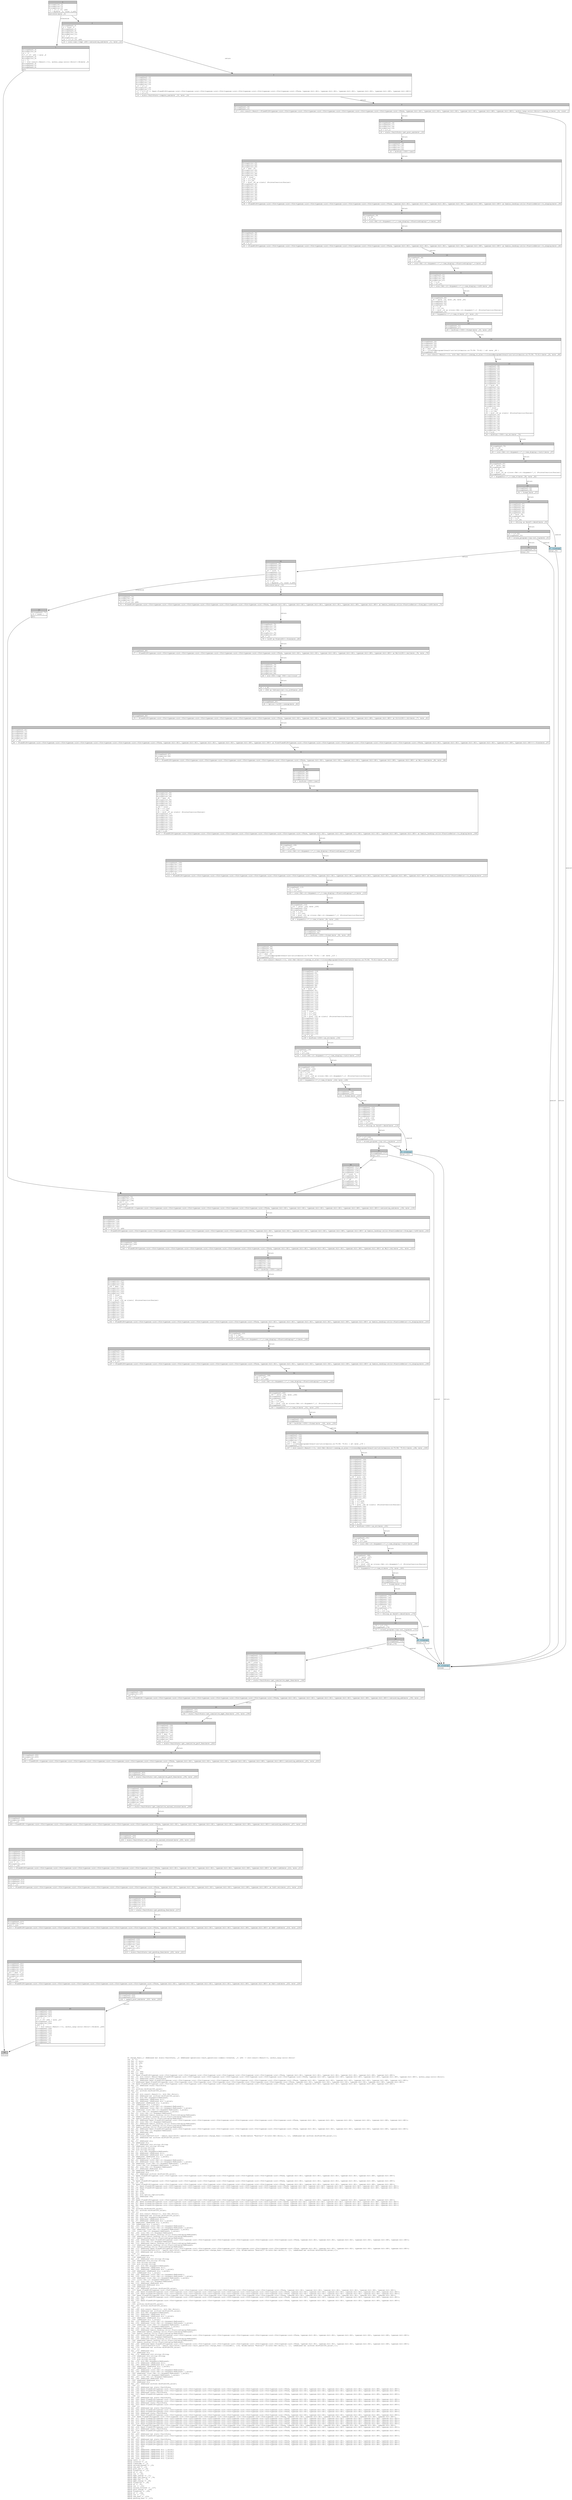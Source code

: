 digraph Mir_0_406 {
    graph [fontname="Courier, monospace"];
    node [fontname="Courier, monospace"];
    edge [fontname="Courier, monospace"];
    label=<fn charge_fees(_1: &amp;ReErased mut state::VaultState, _2: &amp;ReErased operations::vault_operations::common::Invested, _3: u64) -&gt; std::result::Result&lt;(), anchor_lang::error::Error&gt;<br align="left"/>let _4: ();<br align="left"/>let mut _5: bool;<br align="left"/>let mut _6: u64;<br align="left"/>let mut _7: !;<br align="left"/>let mut _8: u64;<br align="left"/>let mut _9: ();<br align="left"/>let _10: u64;<br align="left"/>let mut _11: u64;<br align="left"/>let mut _12: u64;<br align="left"/>let _13: fixed::FixedU128&lt;typenum::uint::UInt&lt;typenum::uint::UInt&lt;typenum::uint::UInt&lt;typenum::uint::UInt&lt;typenum::uint::UInt&lt;typenum::uint::UInt&lt;typenum::uint::UTerm, typenum::bit::B1&gt;, typenum::bit::B1&gt;, typenum::bit::B1&gt;, typenum::bit::B1&gt;, typenum::bit::B0&gt;, typenum::bit::B0&gt;&gt;;<br align="left"/>let mut _14: std::result::Result&lt;fixed::FixedU128&lt;typenum::uint::UInt&lt;typenum::uint::UInt&lt;typenum::uint::UInt&lt;typenum::uint::UInt&lt;typenum::uint::UInt&lt;typenum::uint::UInt&lt;typenum::uint::UTerm, typenum::bit::B1&gt;, typenum::bit::B1&gt;, typenum::bit::B1&gt;, typenum::bit::B1&gt;, typenum::bit::B0&gt;, typenum::bit::B0&gt;&gt;, anchor_lang::error::Error&gt;;<br align="left"/>let mut _15: &amp;ReErased state::VaultState;<br align="left"/>let mut _16: &amp;ReErased fixed::FixedU128&lt;typenum::uint::UInt&lt;typenum::uint::UInt&lt;typenum::uint::UInt&lt;typenum::uint::UInt&lt;typenum::uint::UInt&lt;typenum::uint::UInt&lt;typenum::uint::UTerm, typenum::bit::B1&gt;, typenum::bit::B1&gt;, typenum::bit::B1&gt;, typenum::bit::B1&gt;, typenum::bit::B0&gt;, typenum::bit::B0&gt;&gt;;<br align="left"/>let _17: &amp;ReErased fixed::FixedU128&lt;typenum::uint::UInt&lt;typenum::uint::UInt&lt;typenum::uint::UInt&lt;typenum::uint::UInt&lt;typenum::uint::UInt&lt;typenum::uint::UInt&lt;typenum::uint::UTerm, typenum::bit::B1&gt;, typenum::bit::B1&gt;, typenum::bit::B1&gt;, typenum::bit::B1&gt;, typenum::bit::B0&gt;, typenum::bit::B0&gt;&gt;;<br align="left"/>let _18: fixed::FixedU128&lt;typenum::uint::UInt&lt;typenum::uint::UInt&lt;typenum::uint::UInt&lt;typenum::uint::UInt&lt;typenum::uint::UInt&lt;typenum::uint::UInt&lt;typenum::uint::UTerm, typenum::bit::B1&gt;, typenum::bit::B1&gt;, typenum::bit::B1&gt;, typenum::bit::B1&gt;, typenum::bit::B0&gt;, typenum::bit::B0&gt;&gt;;<br align="left"/>let mut _19: &amp;ReErased state::VaultState;<br align="left"/>let _20: ();<br align="left"/>let _21: arrform::ArrForm&lt;300_usize&gt;;<br align="left"/>let mut _22: arrform::ArrForm&lt;300_usize&gt;;<br align="left"/>let _23: ();<br align="left"/>let mut _24: std::result::Result&lt;(), std::fmt::Error&gt;;<br align="left"/>let mut _25: &amp;ReErased mut arrform::ArrForm&lt;300_usize&gt;;<br align="left"/>let mut _26: std::fmt::Arguments&lt;ReErased&gt;;<br align="left"/>let mut _27: &amp;ReErased [&amp;ReErased str];<br align="left"/>let mut _28: &amp;ReErased [&amp;ReErased str; 3_usize];<br align="left"/>let _29: &amp;ReErased [&amp;ReErased str; 3_usize];<br align="left"/>let _30: [&amp;ReErased str; 3_usize];<br align="left"/>let mut _31: &amp;ReErased [core::fmt::rt::Argument&lt;ReErased&gt;];<br align="left"/>let mut _32: &amp;ReErased [core::fmt::rt::Argument&lt;ReErased&gt;; 3_usize];<br align="left"/>let _33: &amp;ReErased [core::fmt::rt::Argument&lt;ReErased&gt;; 3_usize];<br align="left"/>let _34: [core::fmt::rt::Argument&lt;ReErased&gt;; 3_usize];<br align="left"/>let mut _35: core::fmt::rt::Argument&lt;ReErased&gt;;<br align="left"/>let mut _36: &amp;ReErased kamino_lending::utils::FractionDisplay&lt;ReErased&gt;;<br align="left"/>let _37: &amp;ReErased kamino_lending::utils::FractionDisplay&lt;ReErased&gt;;<br align="left"/>let _38: kamino_lending::utils::FractionDisplay&lt;ReErased&gt;;<br align="left"/>let mut _39: &amp;ReErased fixed::FixedU128&lt;typenum::uint::UInt&lt;typenum::uint::UInt&lt;typenum::uint::UInt&lt;typenum::uint::UInt&lt;typenum::uint::UInt&lt;typenum::uint::UInt&lt;typenum::uint::UTerm, typenum::bit::B1&gt;, typenum::bit::B1&gt;, typenum::bit::B1&gt;, typenum::bit::B1&gt;, typenum::bit::B0&gt;, typenum::bit::B0&gt;&gt;;<br align="left"/>let mut _40: core::fmt::rt::Argument&lt;ReErased&gt;;<br align="left"/>let mut _41: &amp;ReErased kamino_lending::utils::FractionDisplay&lt;ReErased&gt;;<br align="left"/>let _42: &amp;ReErased kamino_lending::utils::FractionDisplay&lt;ReErased&gt;;<br align="left"/>let _43: kamino_lending::utils::FractionDisplay&lt;ReErased&gt;;<br align="left"/>let mut _44: &amp;ReErased fixed::FixedU128&lt;typenum::uint::UInt&lt;typenum::uint::UInt&lt;typenum::uint::UInt&lt;typenum::uint::UInt&lt;typenum::uint::UInt&lt;typenum::uint::UInt&lt;typenum::uint::UTerm, typenum::bit::B1&gt;, typenum::bit::B1&gt;, typenum::bit::B1&gt;, typenum::bit::B1&gt;, typenum::bit::B0&gt;, typenum::bit::B0&gt;&gt;;<br align="left"/>let mut _45: core::fmt::rt::Argument&lt;ReErased&gt;;<br align="left"/>let mut _46: &amp;ReErased u64;<br align="left"/>let _47: &amp;ReErased u64;<br align="left"/>let mut _48: Closure(DefId(0:2110 ~ kamino_vault[b3c4]::operations::vault_operations::charge_fees::{closure#0}), [i32, Binder(extern &quot;RustCall&quot; fn((std::fmt::Error,)), []), (&amp;ReErased mut arrform::ArrForm&lt;300_usize&gt;,)]);<br align="left"/>let mut _49: &amp;ReErased mut arrform::ArrForm&lt;300_usize&gt;;<br align="left"/>let _50: ();<br align="left"/>let mut _51: &amp;ReErased str;<br align="left"/>let _52: &amp;ReErased str;<br align="left"/>let mut _53: &amp;ReErased std::string::String;<br align="left"/>let _54: &amp;ReErased std::string::String;<br align="left"/>let _55: std::string::String;<br align="left"/>let _56: std::string::String;<br align="left"/>let mut _57: std::fmt::Arguments&lt;ReErased&gt;;<br align="left"/>let mut _58: &amp;ReErased [&amp;ReErased str];<br align="left"/>let mut _59: &amp;ReErased [&amp;ReErased str; 1_usize];<br align="left"/>let _60: &amp;ReErased [&amp;ReErased str; 1_usize];<br align="left"/>let _61: [&amp;ReErased str; 1_usize];<br align="left"/>let mut _62: &amp;ReErased [core::fmt::rt::Argument&lt;ReErased&gt;];<br align="left"/>let mut _63: &amp;ReErased [core::fmt::rt::Argument&lt;ReErased&gt;; 1_usize];<br align="left"/>let _64: &amp;ReErased [core::fmt::rt::Argument&lt;ReErased&gt;; 1_usize];<br align="left"/>let _65: [core::fmt::rt::Argument&lt;ReErased&gt;; 1_usize];<br align="left"/>let mut _66: core::fmt::rt::Argument&lt;ReErased&gt;;<br align="left"/>let mut _67: &amp;ReErased &amp;ReErased str;<br align="left"/>let _68: &amp;ReErased &amp;ReErased str;<br align="left"/>let _69: &amp;ReErased str;<br align="left"/>let mut _70: &amp;ReErased arrform::ArrForm&lt;300_usize&gt;;<br align="left"/>let _71: fixed::FixedU128&lt;typenum::uint::UInt&lt;typenum::uint::UInt&lt;typenum::uint::UInt&lt;typenum::uint::UInt&lt;typenum::uint::UInt&lt;typenum::uint::UInt&lt;typenum::uint::UTerm, typenum::bit::B1&gt;, typenum::bit::B1&gt;, typenum::bit::B1&gt;, typenum::bit::B1&gt;, typenum::bit::B0&gt;, typenum::bit::B0&gt;&gt;;<br align="left"/>let mut _72: bool;<br align="left"/>let mut _73: u64;<br align="left"/>let _74: fixed::FixedU128&lt;typenum::uint::UInt&lt;typenum::uint::UInt&lt;typenum::uint::UInt&lt;typenum::uint::UInt&lt;typenum::uint::UInt&lt;typenum::uint::UInt&lt;typenum::uint::UTerm, typenum::bit::B1&gt;, typenum::bit::B1&gt;, typenum::bit::B1&gt;, typenum::bit::B1&gt;, typenum::bit::B0&gt;, typenum::bit::B0&gt;&gt;;<br align="left"/>let mut _75: u64;<br align="left"/>let _76: fixed::FixedU128&lt;typenum::uint::UInt&lt;typenum::uint::UInt&lt;typenum::uint::UInt&lt;typenum::uint::UInt&lt;typenum::uint::UInt&lt;typenum::uint::UInt&lt;typenum::uint::UTerm, typenum::bit::B1&gt;, typenum::bit::B1&gt;, typenum::bit::B1&gt;, typenum::bit::B1&gt;, typenum::bit::B0&gt;, typenum::bit::B0&gt;&gt;;<br align="left"/>let mut _77: fixed::FixedU128&lt;typenum::uint::UInt&lt;typenum::uint::UInt&lt;typenum::uint::UInt&lt;typenum::uint::UInt&lt;typenum::uint::UInt&lt;typenum::uint::UInt&lt;typenum::uint::UTerm, typenum::bit::B1&gt;, typenum::bit::B1&gt;, typenum::bit::B1&gt;, typenum::bit::B1&gt;, typenum::bit::B0&gt;, typenum::bit::B0&gt;&gt;;<br align="left"/>let mut _78: fixed::FixedU128&lt;typenum::uint::UInt&lt;typenum::uint::UInt&lt;typenum::uint::UInt&lt;typenum::uint::UInt&lt;typenum::uint::UInt&lt;typenum::uint::UInt&lt;typenum::uint::UTerm, typenum::bit::B1&gt;, typenum::bit::B1&gt;, typenum::bit::B1&gt;, typenum::bit::B1&gt;, typenum::bit::B0&gt;, typenum::bit::B0&gt;&gt;;<br align="left"/>let mut _79: u128;<br align="left"/>let mut _80: u64;<br align="left"/>let mut _81: u128;<br align="left"/>let mut _82: std::option::Option&lt;u128&gt;;<br align="left"/>let mut _83: &amp;ReErased f64;<br align="left"/>let _84: f64;<br align="left"/>let _85: fixed::FixedU128&lt;typenum::uint::UInt&lt;typenum::uint::UInt&lt;typenum::uint::UInt&lt;typenum::uint::UInt&lt;typenum::uint::UInt&lt;typenum::uint::UInt&lt;typenum::uint::UTerm, typenum::bit::B1&gt;, typenum::bit::B1&gt;, typenum::bit::B1&gt;, typenum::bit::B1&gt;, typenum::bit::B0&gt;, typenum::bit::B0&gt;&gt;;<br align="left"/>let mut _86: fixed::FixedU128&lt;typenum::uint::UInt&lt;typenum::uint::UInt&lt;typenum::uint::UInt&lt;typenum::uint::UInt&lt;typenum::uint::UInt&lt;typenum::uint::UInt&lt;typenum::uint::UTerm, typenum::bit::B1&gt;, typenum::bit::B1&gt;, typenum::bit::B1&gt;, typenum::bit::B1&gt;, typenum::bit::B0&gt;, typenum::bit::B0&gt;&gt;;<br align="left"/>let mut _87: fixed::FixedU128&lt;typenum::uint::UInt&lt;typenum::uint::UInt&lt;typenum::uint::UInt&lt;typenum::uint::UInt&lt;typenum::uint::UInt&lt;typenum::uint::UInt&lt;typenum::uint::UTerm, typenum::bit::B1&gt;, typenum::bit::B1&gt;, typenum::bit::B1&gt;, typenum::bit::B1&gt;, typenum::bit::B0&gt;, typenum::bit::B0&gt;&gt;;<br align="left"/>let mut _88: fixed::FixedU128&lt;typenum::uint::UInt&lt;typenum::uint::UInt&lt;typenum::uint::UInt&lt;typenum::uint::UInt&lt;typenum::uint::UInt&lt;typenum::uint::UInt&lt;typenum::uint::UTerm, typenum::bit::B1&gt;, typenum::bit::B1&gt;, typenum::bit::B1&gt;, typenum::bit::B1&gt;, typenum::bit::B0&gt;, typenum::bit::B0&gt;&gt;;<br align="left"/>let _89: ();<br align="left"/>let _90: arrform::ArrForm&lt;250_usize&gt;;<br align="left"/>let mut _91: arrform::ArrForm&lt;250_usize&gt;;<br align="left"/>let _92: ();<br align="left"/>let mut _93: std::result::Result&lt;(), std::fmt::Error&gt;;<br align="left"/>let mut _94: &amp;ReErased mut arrform::ArrForm&lt;250_usize&gt;;<br align="left"/>let mut _95: std::fmt::Arguments&lt;ReErased&gt;;<br align="left"/>let mut _96: &amp;ReErased [&amp;ReErased str];<br align="left"/>let mut _97: &amp;ReErased [&amp;ReErased str; 2_usize];<br align="left"/>let _98: &amp;ReErased [&amp;ReErased str; 2_usize];<br align="left"/>let _99: [&amp;ReErased str; 2_usize];<br align="left"/>let mut _100: &amp;ReErased [core::fmt::rt::Argument&lt;ReErased&gt;];<br align="left"/>let mut _101: &amp;ReErased [core::fmt::rt::Argument&lt;ReErased&gt;; 2_usize];<br align="left"/>let _102: &amp;ReErased [core::fmt::rt::Argument&lt;ReErased&gt;; 2_usize];<br align="left"/>let _103: [core::fmt::rt::Argument&lt;ReErased&gt;; 2_usize];<br align="left"/>let mut _104: core::fmt::rt::Argument&lt;ReErased&gt;;<br align="left"/>let mut _105: &amp;ReErased kamino_lending::utils::FractionDisplay&lt;ReErased&gt;;<br align="left"/>let _106: &amp;ReErased kamino_lending::utils::FractionDisplay&lt;ReErased&gt;;<br align="left"/>let _107: kamino_lending::utils::FractionDisplay&lt;ReErased&gt;;<br align="left"/>let mut _108: &amp;ReErased fixed::FixedU128&lt;typenum::uint::UInt&lt;typenum::uint::UInt&lt;typenum::uint::UInt&lt;typenum::uint::UInt&lt;typenum::uint::UInt&lt;typenum::uint::UInt&lt;typenum::uint::UTerm, typenum::bit::B1&gt;, typenum::bit::B1&gt;, typenum::bit::B1&gt;, typenum::bit::B1&gt;, typenum::bit::B0&gt;, typenum::bit::B0&gt;&gt;;<br align="left"/>let mut _109: core::fmt::rt::Argument&lt;ReErased&gt;;<br align="left"/>let mut _110: &amp;ReErased kamino_lending::utils::FractionDisplay&lt;ReErased&gt;;<br align="left"/>let _111: &amp;ReErased kamino_lending::utils::FractionDisplay&lt;ReErased&gt;;<br align="left"/>let _112: kamino_lending::utils::FractionDisplay&lt;ReErased&gt;;<br align="left"/>let mut _113: &amp;ReErased fixed::FixedU128&lt;typenum::uint::UInt&lt;typenum::uint::UInt&lt;typenum::uint::UInt&lt;typenum::uint::UInt&lt;typenum::uint::UInt&lt;typenum::uint::UInt&lt;typenum::uint::UTerm, typenum::bit::B1&gt;, typenum::bit::B1&gt;, typenum::bit::B1&gt;, typenum::bit::B1&gt;, typenum::bit::B0&gt;, typenum::bit::B0&gt;&gt;;<br align="left"/>let mut _114: Closure(DefId(0:2113 ~ kamino_vault[b3c4]::operations::vault_operations::charge_fees::{closure#1}), [i32, Binder(extern &quot;RustCall&quot; fn((std::fmt::Error,)), []), (&amp;ReErased mut arrform::ArrForm&lt;250_usize&gt;,)]);<br align="left"/>let mut _115: &amp;ReErased mut arrform::ArrForm&lt;250_usize&gt;;<br align="left"/>let _116: ();<br align="left"/>let mut _117: &amp;ReErased str;<br align="left"/>let _118: &amp;ReErased str;<br align="left"/>let mut _119: &amp;ReErased std::string::String;<br align="left"/>let _120: &amp;ReErased std::string::String;<br align="left"/>let _121: std::string::String;<br align="left"/>let _122: std::string::String;<br align="left"/>let mut _123: std::fmt::Arguments&lt;ReErased&gt;;<br align="left"/>let mut _124: &amp;ReErased [&amp;ReErased str];<br align="left"/>let mut _125: &amp;ReErased [&amp;ReErased str; 1_usize];<br align="left"/>let _126: &amp;ReErased [&amp;ReErased str; 1_usize];<br align="left"/>let _127: [&amp;ReErased str; 1_usize];<br align="left"/>let mut _128: &amp;ReErased [core::fmt::rt::Argument&lt;ReErased&gt;];<br align="left"/>let mut _129: &amp;ReErased [core::fmt::rt::Argument&lt;ReErased&gt;; 1_usize];<br align="left"/>let _130: &amp;ReErased [core::fmt::rt::Argument&lt;ReErased&gt;; 1_usize];<br align="left"/>let _131: [core::fmt::rt::Argument&lt;ReErased&gt;; 1_usize];<br align="left"/>let mut _132: core::fmt::rt::Argument&lt;ReErased&gt;;<br align="left"/>let mut _133: &amp;ReErased &amp;ReErased str;<br align="left"/>let _134: &amp;ReErased &amp;ReErased str;<br align="left"/>let _135: &amp;ReErased str;<br align="left"/>let mut _136: &amp;ReErased arrform::ArrForm&lt;250_usize&gt;;<br align="left"/>let _137: fixed::FixedU128&lt;typenum::uint::UInt&lt;typenum::uint::UInt&lt;typenum::uint::UInt&lt;typenum::uint::UInt&lt;typenum::uint::UInt&lt;typenum::uint::UInt&lt;typenum::uint::UTerm, typenum::bit::B1&gt;, typenum::bit::B1&gt;, typenum::bit::B1&gt;, typenum::bit::B1&gt;, typenum::bit::B0&gt;, typenum::bit::B0&gt;&gt;;<br align="left"/>let mut _138: fixed::FixedU128&lt;typenum::uint::UInt&lt;typenum::uint::UInt&lt;typenum::uint::UInt&lt;typenum::uint::UInt&lt;typenum::uint::UInt&lt;typenum::uint::UInt&lt;typenum::uint::UTerm, typenum::bit::B1&gt;, typenum::bit::B1&gt;, typenum::bit::B1&gt;, typenum::bit::B1&gt;, typenum::bit::B0&gt;, typenum::bit::B0&gt;&gt;;<br align="left"/>let mut _139: fixed::FixedU128&lt;typenum::uint::UInt&lt;typenum::uint::UInt&lt;typenum::uint::UInt&lt;typenum::uint::UInt&lt;typenum::uint::UInt&lt;typenum::uint::UInt&lt;typenum::uint::UTerm, typenum::bit::B1&gt;, typenum::bit::B1&gt;, typenum::bit::B1&gt;, typenum::bit::B1&gt;, typenum::bit::B0&gt;, typenum::bit::B0&gt;&gt;;<br align="left"/>let _140: fixed::FixedU128&lt;typenum::uint::UInt&lt;typenum::uint::UInt&lt;typenum::uint::UInt&lt;typenum::uint::UInt&lt;typenum::uint::UInt&lt;typenum::uint::UInt&lt;typenum::uint::UTerm, typenum::bit::B1&gt;, typenum::bit::B1&gt;, typenum::bit::B1&gt;, typenum::bit::B1&gt;, typenum::bit::B0&gt;, typenum::bit::B0&gt;&gt;;<br align="left"/>let mut _141: fixed::FixedU128&lt;typenum::uint::UInt&lt;typenum::uint::UInt&lt;typenum::uint::UInt&lt;typenum::uint::UInt&lt;typenum::uint::UInt&lt;typenum::uint::UInt&lt;typenum::uint::UTerm, typenum::bit::B1&gt;, typenum::bit::B1&gt;, typenum::bit::B1&gt;, typenum::bit::B1&gt;, typenum::bit::B0&gt;, typenum::bit::B0&gt;&gt;;<br align="left"/>let mut _142: u64;<br align="left"/>let mut _143: fixed::FixedU128&lt;typenum::uint::UInt&lt;typenum::uint::UInt&lt;typenum::uint::UInt&lt;typenum::uint::UInt&lt;typenum::uint::UInt&lt;typenum::uint::UInt&lt;typenum::uint::UTerm, typenum::bit::B1&gt;, typenum::bit::B1&gt;, typenum::bit::B1&gt;, typenum::bit::B1&gt;, typenum::bit::B0&gt;, typenum::bit::B0&gt;&gt;;<br align="left"/>let _144: ();<br align="left"/>let _145: arrform::ArrForm&lt;250_usize&gt;;<br align="left"/>let mut _146: arrform::ArrForm&lt;250_usize&gt;;<br align="left"/>let _147: ();<br align="left"/>let mut _148: std::result::Result&lt;(), std::fmt::Error&gt;;<br align="left"/>let mut _149: &amp;ReErased mut arrform::ArrForm&lt;250_usize&gt;;<br align="left"/>let mut _150: std::fmt::Arguments&lt;ReErased&gt;;<br align="left"/>let mut _151: &amp;ReErased [&amp;ReErased str];<br align="left"/>let mut _152: &amp;ReErased [&amp;ReErased str; 2_usize];<br align="left"/>let _153: &amp;ReErased [&amp;ReErased str; 2_usize];<br align="left"/>let _154: [&amp;ReErased str; 2_usize];<br align="left"/>let mut _155: &amp;ReErased [core::fmt::rt::Argument&lt;ReErased&gt;];<br align="left"/>let mut _156: &amp;ReErased [core::fmt::rt::Argument&lt;ReErased&gt;; 2_usize];<br align="left"/>let _157: &amp;ReErased [core::fmt::rt::Argument&lt;ReErased&gt;; 2_usize];<br align="left"/>let _158: [core::fmt::rt::Argument&lt;ReErased&gt;; 2_usize];<br align="left"/>let mut _159: core::fmt::rt::Argument&lt;ReErased&gt;;<br align="left"/>let mut _160: &amp;ReErased kamino_lending::utils::FractionDisplay&lt;ReErased&gt;;<br align="left"/>let _161: &amp;ReErased kamino_lending::utils::FractionDisplay&lt;ReErased&gt;;<br align="left"/>let _162: kamino_lending::utils::FractionDisplay&lt;ReErased&gt;;<br align="left"/>let mut _163: &amp;ReErased fixed::FixedU128&lt;typenum::uint::UInt&lt;typenum::uint::UInt&lt;typenum::uint::UInt&lt;typenum::uint::UInt&lt;typenum::uint::UInt&lt;typenum::uint::UInt&lt;typenum::uint::UTerm, typenum::bit::B1&gt;, typenum::bit::B1&gt;, typenum::bit::B1&gt;, typenum::bit::B1&gt;, typenum::bit::B0&gt;, typenum::bit::B0&gt;&gt;;<br align="left"/>let mut _164: core::fmt::rt::Argument&lt;ReErased&gt;;<br align="left"/>let mut _165: &amp;ReErased kamino_lending::utils::FractionDisplay&lt;ReErased&gt;;<br align="left"/>let _166: &amp;ReErased kamino_lending::utils::FractionDisplay&lt;ReErased&gt;;<br align="left"/>let _167: kamino_lending::utils::FractionDisplay&lt;ReErased&gt;;<br align="left"/>let mut _168: &amp;ReErased fixed::FixedU128&lt;typenum::uint::UInt&lt;typenum::uint::UInt&lt;typenum::uint::UInt&lt;typenum::uint::UInt&lt;typenum::uint::UInt&lt;typenum::uint::UInt&lt;typenum::uint::UTerm, typenum::bit::B1&gt;, typenum::bit::B1&gt;, typenum::bit::B1&gt;, typenum::bit::B1&gt;, typenum::bit::B0&gt;, typenum::bit::B0&gt;&gt;;<br align="left"/>let mut _169: Closure(DefId(0:2116 ~ kamino_vault[b3c4]::operations::vault_operations::charge_fees::{closure#2}), [i32, Binder(extern &quot;RustCall&quot; fn((std::fmt::Error,)), []), (&amp;ReErased mut arrform::ArrForm&lt;250_usize&gt;,)]);<br align="left"/>let mut _170: &amp;ReErased mut arrform::ArrForm&lt;250_usize&gt;;<br align="left"/>let _171: ();<br align="left"/>let mut _172: &amp;ReErased str;<br align="left"/>let _173: &amp;ReErased str;<br align="left"/>let mut _174: &amp;ReErased std::string::String;<br align="left"/>let _175: &amp;ReErased std::string::String;<br align="left"/>let _176: std::string::String;<br align="left"/>let _177: std::string::String;<br align="left"/>let mut _178: std::fmt::Arguments&lt;ReErased&gt;;<br align="left"/>let mut _179: &amp;ReErased [&amp;ReErased str];<br align="left"/>let mut _180: &amp;ReErased [&amp;ReErased str; 1_usize];<br align="left"/>let _181: &amp;ReErased [&amp;ReErased str; 1_usize];<br align="left"/>let _182: [&amp;ReErased str; 1_usize];<br align="left"/>let mut _183: &amp;ReErased [core::fmt::rt::Argument&lt;ReErased&gt;];<br align="left"/>let mut _184: &amp;ReErased [core::fmt::rt::Argument&lt;ReErased&gt;; 1_usize];<br align="left"/>let _185: &amp;ReErased [core::fmt::rt::Argument&lt;ReErased&gt;; 1_usize];<br align="left"/>let _186: [core::fmt::rt::Argument&lt;ReErased&gt;; 1_usize];<br align="left"/>let mut _187: core::fmt::rt::Argument&lt;ReErased&gt;;<br align="left"/>let mut _188: &amp;ReErased &amp;ReErased str;<br align="left"/>let _189: &amp;ReErased &amp;ReErased str;<br align="left"/>let _190: &amp;ReErased str;<br align="left"/>let mut _191: &amp;ReErased arrform::ArrForm&lt;250_usize&gt;;<br align="left"/>let _192: ();<br align="left"/>let mut _193: &amp;ReErased mut state::VaultState;<br align="left"/>let mut _194: fixed::FixedU128&lt;typenum::uint::UInt&lt;typenum::uint::UInt&lt;typenum::uint::UInt&lt;typenum::uint::UInt&lt;typenum::uint::UInt&lt;typenum::uint::UInt&lt;typenum::uint::UTerm, typenum::bit::B1&gt;, typenum::bit::B1&gt;, typenum::bit::B1&gt;, typenum::bit::B1&gt;, typenum::bit::B0&gt;, typenum::bit::B0&gt;&gt;;<br align="left"/>let mut _195: fixed::FixedU128&lt;typenum::uint::UInt&lt;typenum::uint::UInt&lt;typenum::uint::UInt&lt;typenum::uint::UInt&lt;typenum::uint::UInt&lt;typenum::uint::UInt&lt;typenum::uint::UTerm, typenum::bit::B1&gt;, typenum::bit::B1&gt;, typenum::bit::B1&gt;, typenum::bit::B1&gt;, typenum::bit::B0&gt;, typenum::bit::B0&gt;&gt;;<br align="left"/>let mut _196: &amp;ReErased state::VaultState;<br align="left"/>let mut _197: fixed::FixedU128&lt;typenum::uint::UInt&lt;typenum::uint::UInt&lt;typenum::uint::UInt&lt;typenum::uint::UInt&lt;typenum::uint::UInt&lt;typenum::uint::UInt&lt;typenum::uint::UTerm, typenum::bit::B1&gt;, typenum::bit::B1&gt;, typenum::bit::B1&gt;, typenum::bit::B1&gt;, typenum::bit::B0&gt;, typenum::bit::B0&gt;&gt;;<br align="left"/>let _198: ();<br align="left"/>let mut _199: &amp;ReErased mut state::VaultState;<br align="left"/>let mut _200: fixed::FixedU128&lt;typenum::uint::UInt&lt;typenum::uint::UInt&lt;typenum::uint::UInt&lt;typenum::uint::UInt&lt;typenum::uint::UInt&lt;typenum::uint::UInt&lt;typenum::uint::UTerm, typenum::bit::B1&gt;, typenum::bit::B1&gt;, typenum::bit::B1&gt;, typenum::bit::B1&gt;, typenum::bit::B0&gt;, typenum::bit::B0&gt;&gt;;<br align="left"/>let mut _201: fixed::FixedU128&lt;typenum::uint::UInt&lt;typenum::uint::UInt&lt;typenum::uint::UInt&lt;typenum::uint::UInt&lt;typenum::uint::UInt&lt;typenum::uint::UInt&lt;typenum::uint::UTerm, typenum::bit::B1&gt;, typenum::bit::B1&gt;, typenum::bit::B1&gt;, typenum::bit::B1&gt;, typenum::bit::B0&gt;, typenum::bit::B0&gt;&gt;;<br align="left"/>let mut _202: &amp;ReErased state::VaultState;<br align="left"/>let mut _203: fixed::FixedU128&lt;typenum::uint::UInt&lt;typenum::uint::UInt&lt;typenum::uint::UInt&lt;typenum::uint::UInt&lt;typenum::uint::UInt&lt;typenum::uint::UInt&lt;typenum::uint::UTerm, typenum::bit::B1&gt;, typenum::bit::B1&gt;, typenum::bit::B1&gt;, typenum::bit::B1&gt;, typenum::bit::B0&gt;, typenum::bit::B0&gt;&gt;;<br align="left"/>let _204: ();<br align="left"/>let mut _205: &amp;ReErased mut state::VaultState;<br align="left"/>let mut _206: fixed::FixedU128&lt;typenum::uint::UInt&lt;typenum::uint::UInt&lt;typenum::uint::UInt&lt;typenum::uint::UInt&lt;typenum::uint::UInt&lt;typenum::uint::UInt&lt;typenum::uint::UTerm, typenum::bit::B1&gt;, typenum::bit::B1&gt;, typenum::bit::B1&gt;, typenum::bit::B1&gt;, typenum::bit::B0&gt;, typenum::bit::B0&gt;&gt;;<br align="left"/>let mut _207: fixed::FixedU128&lt;typenum::uint::UInt&lt;typenum::uint::UInt&lt;typenum::uint::UInt&lt;typenum::uint::UInt&lt;typenum::uint::UInt&lt;typenum::uint::UInt&lt;typenum::uint::UTerm, typenum::bit::B1&gt;, typenum::bit::B1&gt;, typenum::bit::B1&gt;, typenum::bit::B1&gt;, typenum::bit::B0&gt;, typenum::bit::B0&gt;&gt;;<br align="left"/>let mut _208: &amp;ReErased state::VaultState;<br align="left"/>let mut _209: fixed::FixedU128&lt;typenum::uint::UInt&lt;typenum::uint::UInt&lt;typenum::uint::UInt&lt;typenum::uint::UInt&lt;typenum::uint::UInt&lt;typenum::uint::UInt&lt;typenum::uint::UTerm, typenum::bit::B1&gt;, typenum::bit::B1&gt;, typenum::bit::B1&gt;, typenum::bit::B1&gt;, typenum::bit::B0&gt;, typenum::bit::B0&gt;&gt;;<br align="left"/>let _210: fixed::FixedU128&lt;typenum::uint::UInt&lt;typenum::uint::UInt&lt;typenum::uint::UInt&lt;typenum::uint::UInt&lt;typenum::uint::UInt&lt;typenum::uint::UInt&lt;typenum::uint::UTerm, typenum::bit::B1&gt;, typenum::bit::B1&gt;, typenum::bit::B1&gt;, typenum::bit::B1&gt;, typenum::bit::B0&gt;, typenum::bit::B0&gt;&gt;;<br align="left"/>let mut _211: fixed::FixedU128&lt;typenum::uint::UInt&lt;typenum::uint::UInt&lt;typenum::uint::UInt&lt;typenum::uint::UInt&lt;typenum::uint::UInt&lt;typenum::uint::UInt&lt;typenum::uint::UTerm, typenum::bit::B1&gt;, typenum::bit::B1&gt;, typenum::bit::B1&gt;, typenum::bit::B1&gt;, typenum::bit::B0&gt;, typenum::bit::B0&gt;&gt;;<br align="left"/>let mut _212: fixed::FixedU128&lt;typenum::uint::UInt&lt;typenum::uint::UInt&lt;typenum::uint::UInt&lt;typenum::uint::UInt&lt;typenum::uint::UInt&lt;typenum::uint::UInt&lt;typenum::uint::UTerm, typenum::bit::B1&gt;, typenum::bit::B1&gt;, typenum::bit::B1&gt;, typenum::bit::B1&gt;, typenum::bit::B0&gt;, typenum::bit::B0&gt;&gt;;<br align="left"/>let mut _213: fixed::FixedU128&lt;typenum::uint::UInt&lt;typenum::uint::UInt&lt;typenum::uint::UInt&lt;typenum::uint::UInt&lt;typenum::uint::UInt&lt;typenum::uint::UInt&lt;typenum::uint::UTerm, typenum::bit::B1&gt;, typenum::bit::B1&gt;, typenum::bit::B1&gt;, typenum::bit::B1&gt;, typenum::bit::B0&gt;, typenum::bit::B0&gt;&gt;;<br align="left"/>let mut _214: fixed::FixedU128&lt;typenum::uint::UInt&lt;typenum::uint::UInt&lt;typenum::uint::UInt&lt;typenum::uint::UInt&lt;typenum::uint::UInt&lt;typenum::uint::UInt&lt;typenum::uint::UTerm, typenum::bit::B1&gt;, typenum::bit::B1&gt;, typenum::bit::B1&gt;, typenum::bit::B1&gt;, typenum::bit::B0&gt;, typenum::bit::B0&gt;&gt;;<br align="left"/>let _215: fixed::FixedU128&lt;typenum::uint::UInt&lt;typenum::uint::UInt&lt;typenum::uint::UInt&lt;typenum::uint::UInt&lt;typenum::uint::UInt&lt;typenum::uint::UInt&lt;typenum::uint::UTerm, typenum::bit::B1&gt;, typenum::bit::B1&gt;, typenum::bit::B1&gt;, typenum::bit::B1&gt;, typenum::bit::B0&gt;, typenum::bit::B0&gt;&gt;;<br align="left"/>let mut _216: fixed::FixedU128&lt;typenum::uint::UInt&lt;typenum::uint::UInt&lt;typenum::uint::UInt&lt;typenum::uint::UInt&lt;typenum::uint::UInt&lt;typenum::uint::UInt&lt;typenum::uint::UTerm, typenum::bit::B1&gt;, typenum::bit::B1&gt;, typenum::bit::B1&gt;, typenum::bit::B1&gt;, typenum::bit::B0&gt;, typenum::bit::B0&gt;&gt;;<br align="left"/>let mut _217: &amp;ReErased state::VaultState;<br align="left"/>let mut _218: fixed::FixedU128&lt;typenum::uint::UInt&lt;typenum::uint::UInt&lt;typenum::uint::UInt&lt;typenum::uint::UInt&lt;typenum::uint::UInt&lt;typenum::uint::UInt&lt;typenum::uint::UTerm, typenum::bit::B1&gt;, typenum::bit::B1&gt;, typenum::bit::B1&gt;, typenum::bit::B1&gt;, typenum::bit::B0&gt;, typenum::bit::B0&gt;&gt;;<br align="left"/>let _219: ();<br align="left"/>let mut _220: &amp;ReErased mut state::VaultState;<br align="left"/>let mut _221: fixed::FixedU128&lt;typenum::uint::UInt&lt;typenum::uint::UInt&lt;typenum::uint::UInt&lt;typenum::uint::UInt&lt;typenum::uint::UInt&lt;typenum::uint::UInt&lt;typenum::uint::UTerm, typenum::bit::B1&gt;, typenum::bit::B1&gt;, typenum::bit::B1&gt;, typenum::bit::B1&gt;, typenum::bit::B0&gt;, typenum::bit::B0&gt;&gt;;<br align="left"/>let _222: ();<br align="left"/>let mut _223: &amp;ReErased mut state::VaultState;<br align="left"/>let mut _224: fixed::FixedU128&lt;typenum::uint::UInt&lt;typenum::uint::UInt&lt;typenum::uint::UInt&lt;typenum::uint::UInt&lt;typenum::uint::UInt&lt;typenum::uint::UInt&lt;typenum::uint::UTerm, typenum::bit::B1&gt;, typenum::bit::B1&gt;, typenum::bit::B1&gt;, typenum::bit::B1&gt;, typenum::bit::B0&gt;, typenum::bit::B0&gt;&gt;;<br align="left"/>let mut _225: fixed::FixedU128&lt;typenum::uint::UInt&lt;typenum::uint::UInt&lt;typenum::uint::UInt&lt;typenum::uint::UInt&lt;typenum::uint::UInt&lt;typenum::uint::UInt&lt;typenum::uint::UTerm, typenum::bit::B1&gt;, typenum::bit::B1&gt;, typenum::bit::B1&gt;, typenum::bit::B1&gt;, typenum::bit::B0&gt;, typenum::bit::B0&gt;&gt;;<br align="left"/>let mut _226: fixed::FixedU128&lt;typenum::uint::UInt&lt;typenum::uint::UInt&lt;typenum::uint::UInt&lt;typenum::uint::UInt&lt;typenum::uint::UInt&lt;typenum::uint::UInt&lt;typenum::uint::UTerm, typenum::bit::B1&gt;, typenum::bit::B1&gt;, typenum::bit::B1&gt;, typenum::bit::B1&gt;, typenum::bit::B0&gt;, typenum::bit::B0&gt;&gt;;<br align="left"/>let mut _227: u64;<br align="left"/>let mut _228: ();<br align="left"/>let mut _229: &amp;ReErased [&amp;ReErased str; 1_usize];<br align="left"/>let mut _230: &amp;ReErased [&amp;ReErased str; 2_usize];<br align="left"/>let mut _231: &amp;ReErased [&amp;ReErased str; 1_usize];<br align="left"/>let mut _232: &amp;ReErased [&amp;ReErased str; 2_usize];<br align="left"/>let mut _233: &amp;ReErased [&amp;ReErased str; 1_usize];<br align="left"/>let mut _234: &amp;ReErased [&amp;ReErased str; 3_usize];<br align="left"/>debug vault =&gt; _1;<br align="left"/>debug invested =&gt; _2;<br align="left"/>debug timestamp =&gt; _3;<br align="left"/>debug seconds_passed =&gt; _10;<br align="left"/>debug new_aum =&gt; _13;<br align="left"/>debug prev_aum =&gt; _18;<br align="left"/>debug formatted =&gt; _21;<br align="left"/>debug af =&gt; _22;<br align="left"/>debug res =&gt; _56;<br align="left"/>debug mgmt_charge =&gt; _71;<br align="left"/>debug mgmt_fee_yearly =&gt; _74;<br align="left"/>debug mgmt_fee =&gt; _76;<br align="left"/>debug mgmt_charge =&gt; _85;<br align="left"/>debug formatted =&gt; _90;<br align="left"/>debug af =&gt; _91;<br align="left"/>debug res =&gt; _122;<br align="left"/>debug earned_interest =&gt; _137;<br align="left"/>debug perf_charge =&gt; _140;<br align="left"/>debug formatted =&gt; _145;<br align="left"/>debug af =&gt; _146;<br align="left"/>debug res =&gt; _177;<br align="left"/>debug new_fees =&gt; _210;<br align="left"/>debug pending_fees =&gt; _215;<br align="left"/>>;
    bb0__0_406 [shape="none", label=<<table border="0" cellborder="1" cellspacing="0"><tr><td bgcolor="gray" align="center" colspan="1">0</td></tr><tr><td align="left" balign="left">StorageLive(_4)<br/>StorageLive(_5)<br/>StorageLive(_6)<br/>_6 = ((*_1).15: u64)<br/>_5 = Eq(move _6, const 0_u64)<br/></td></tr><tr><td align="left">switchInt(move _5)</td></tr></table>>];
    bb1__0_406 [shape="none", label=<<table border="0" cellborder="1" cellspacing="0"><tr><td bgcolor="gray" align="center" colspan="1">1</td></tr><tr><td align="left" balign="left">StorageDead(_6)<br/>StorageLive(_8)<br/>_8 = _3<br/>((*_1).15: u64) = move _8<br/>StorageDead(_8)<br/>StorageLive(_9)<br/>_9 = ()<br/>_0 = std::result::Result::&lt;(), anchor_lang::error::Error&gt;::Ok(move _9)<br/>StorageDead(_9)<br/>StorageDead(_5)<br/>StorageDead(_4)<br/></td></tr><tr><td align="left">goto</td></tr></table>>];
    bb2__0_406 [shape="none", label=<<table border="0" cellborder="1" cellspacing="0"><tr><td bgcolor="gray" align="center" colspan="1">2</td></tr><tr><td align="left" balign="left">StorageDead(_6)<br/>_4 = const ()<br/>StorageDead(_5)<br/>StorageDead(_4)<br/>StorageLive(_10)<br/>StorageLive(_11)<br/>_11 = _3<br/>StorageLive(_12)<br/>_12 = ((*_1).15: u64)<br/></td></tr><tr><td align="left">_10 = core::num::&lt;impl u64&gt;::saturating_sub(move _11, move _12)</td></tr></table>>];
    bb3__0_406 [shape="none", label=<<table border="0" cellborder="1" cellspacing="0"><tr><td bgcolor="gray" align="center" colspan="1">3</td></tr><tr><td align="left" balign="left">StorageDead(_12)<br/>StorageDead(_11)<br/>StorageLive(_13)<br/>StorageLive(_14)<br/>StorageLive(_15)<br/>_15 = &amp;(*_1)<br/>StorageLive(_16)<br/>StorageLive(_17)<br/>_17 = &amp;((*_2).1: fixed::FixedU128&lt;typenum::uint::UInt&lt;typenum::uint::UInt&lt;typenum::uint::UInt&lt;typenum::uint::UInt&lt;typenum::uint::UInt&lt;typenum::uint::UInt&lt;typenum::uint::UTerm, typenum::bit::B1&gt;, typenum::bit::B1&gt;, typenum::bit::B1&gt;, typenum::bit::B1&gt;, typenum::bit::B0&gt;, typenum::bit::B0&gt;&gt;)<br/>_16 = &amp;(*_17)<br/></td></tr><tr><td align="left">_14 = state::VaultState::compute_aum(move _15, move _16)</td></tr></table>>];
    bb4__0_406 [shape="none", label=<<table border="0" cellborder="1" cellspacing="0"><tr><td bgcolor="gray" align="center" colspan="1">4</td></tr><tr><td align="left" balign="left">StorageDead(_16)<br/>StorageDead(_15)<br/></td></tr><tr><td align="left">_13 = std::result::Result::&lt;FixedU128&lt;typenum::uint::UInt&lt;typenum::uint::UInt&lt;typenum::uint::UInt&lt;typenum::uint::UInt&lt;typenum::uint::UInt&lt;typenum::uint::UInt&lt;typenum::uint::UTerm, typenum::bit::B1&gt;, typenum::bit::B1&gt;, typenum::bit::B1&gt;, typenum::bit::B1&gt;, typenum::bit::B0&gt;, typenum::bit::B0&gt;&gt;, anchor_lang::error::Error&gt;::unwrap_or(move _14, const _)</td></tr></table>>];
    bb5__0_406 [shape="none", label=<<table border="0" cellborder="1" cellspacing="0"><tr><td bgcolor="gray" align="center" colspan="1">5</td></tr><tr><td align="left" balign="left">StorageDead(_14)<br/>StorageDead(_17)<br/>StorageLive(_18)<br/>StorageLive(_19)<br/>_19 = &amp;(*_1)<br/></td></tr><tr><td align="left">_18 = state::VaultState::get_prev_aum(move _19)</td></tr></table>>];
    bb6__0_406 [shape="none", label=<<table border="0" cellborder="1" cellspacing="0"><tr><td bgcolor="gray" align="center" colspan="1">6</td></tr><tr><td align="left" balign="left">StorageDead(_19)<br/>StorageLive(_20)<br/>StorageLive(_21)<br/>StorageLive(_22)<br/></td></tr><tr><td align="left">_22 = ArrForm::&lt;300&gt;::new()</td></tr></table>>];
    bb7__0_406 [shape="none", label=<<table border="0" cellborder="1" cellspacing="0"><tr><td bgcolor="gray" align="center" colspan="1">7</td></tr><tr><td align="left" balign="left">StorageLive(_23)<br/>StorageLive(_24)<br/>StorageLive(_25)<br/>_25 = &amp;mut _22<br/>StorageLive(_26)<br/>StorageLive(_27)<br/>StorageLive(_28)<br/>StorageLive(_29)<br/>_234 = const _<br/>_29 = &amp;(*_234)<br/>_28 = &amp;(*_29)<br/>_27 = move _28 as &amp;[&amp;str] (PointerCoercion(Unsize))<br/>StorageDead(_28)<br/>StorageLive(_31)<br/>StorageLive(_32)<br/>StorageLive(_33)<br/>StorageLive(_34)<br/>StorageLive(_35)<br/>StorageLive(_36)<br/>StorageLive(_37)<br/>StorageLive(_38)<br/>StorageLive(_39)<br/>_39 = &amp;_18<br/></td></tr><tr><td align="left">_38 = &lt;FixedU128&lt;typenum::uint::UInt&lt;typenum::uint::UInt&lt;typenum::uint::UInt&lt;typenum::uint::UInt&lt;typenum::uint::UInt&lt;typenum::uint::UInt&lt;typenum::uint::UTerm, typenum::bit::B1&gt;, typenum::bit::B1&gt;, typenum::bit::B1&gt;, typenum::bit::B1&gt;, typenum::bit::B0&gt;, typenum::bit::B0&gt;&gt; as kamino_lending::utils::FractionExtra&gt;::to_display(move _39)</td></tr></table>>];
    bb8__0_406 [shape="none", label=<<table border="0" cellborder="1" cellspacing="0"><tr><td bgcolor="gray" align="center" colspan="1">8</td></tr><tr><td align="left" balign="left">StorageDead(_39)<br/>_37 = &amp;_38<br/>_36 = &amp;(*_37)<br/></td></tr><tr><td align="left">_35 = core::fmt::rt::Argument::&lt;'_&gt;::new_display::&lt;FractionDisplay&lt;'_&gt;&gt;(move _36)</td></tr></table>>];
    bb9__0_406 [shape="none", label=<<table border="0" cellborder="1" cellspacing="0"><tr><td bgcolor="gray" align="center" colspan="1">9</td></tr><tr><td align="left" balign="left">StorageDead(_36)<br/>StorageLive(_40)<br/>StorageLive(_41)<br/>StorageLive(_42)<br/>StorageLive(_43)<br/>StorageLive(_44)<br/>_44 = &amp;_13<br/></td></tr><tr><td align="left">_43 = &lt;FixedU128&lt;typenum::uint::UInt&lt;typenum::uint::UInt&lt;typenum::uint::UInt&lt;typenum::uint::UInt&lt;typenum::uint::UInt&lt;typenum::uint::UInt&lt;typenum::uint::UTerm, typenum::bit::B1&gt;, typenum::bit::B1&gt;, typenum::bit::B1&gt;, typenum::bit::B1&gt;, typenum::bit::B0&gt;, typenum::bit::B0&gt;&gt; as kamino_lending::utils::FractionExtra&gt;::to_display(move _44)</td></tr></table>>];
    bb10__0_406 [shape="none", label=<<table border="0" cellborder="1" cellspacing="0"><tr><td bgcolor="gray" align="center" colspan="1">10</td></tr><tr><td align="left" balign="left">StorageDead(_44)<br/>_42 = &amp;_43<br/>_41 = &amp;(*_42)<br/></td></tr><tr><td align="left">_40 = core::fmt::rt::Argument::&lt;'_&gt;::new_display::&lt;FractionDisplay&lt;'_&gt;&gt;(move _41)</td></tr></table>>];
    bb11__0_406 [shape="none", label=<<table border="0" cellborder="1" cellspacing="0"><tr><td bgcolor="gray" align="center" colspan="1">11</td></tr><tr><td align="left" balign="left">StorageDead(_41)<br/>StorageLive(_45)<br/>StorageLive(_46)<br/>StorageLive(_47)<br/>_47 = &amp;_10<br/>_46 = &amp;(*_47)<br/></td></tr><tr><td align="left">_45 = core::fmt::rt::Argument::&lt;'_&gt;::new_display::&lt;u64&gt;(move _46)</td></tr></table>>];
    bb12__0_406 [shape="none", label=<<table border="0" cellborder="1" cellspacing="0"><tr><td bgcolor="gray" align="center" colspan="1">12</td></tr><tr><td align="left" balign="left">StorageDead(_46)<br/>_34 = [move _35, move _40, move _45]<br/>StorageDead(_45)<br/>StorageDead(_40)<br/>StorageDead(_35)<br/>_33 = &amp;_34<br/>_32 = &amp;(*_33)<br/>_31 = move _32 as &amp;[core::fmt::rt::Argument&lt;'_&gt;] (PointerCoercion(Unsize))<br/>StorageDead(_32)<br/></td></tr><tr><td align="left">_26 = Arguments::&lt;'_&gt;::new_v1(move _27, move _31)</td></tr></table>>];
    bb13__0_406 [shape="none", label=<<table border="0" cellborder="1" cellspacing="0"><tr><td bgcolor="gray" align="center" colspan="1">13</td></tr><tr><td align="left" balign="left">StorageDead(_31)<br/>StorageDead(_27)<br/></td></tr><tr><td align="left">_24 = ArrForm::&lt;300&gt;::format(move _25, move _26)</td></tr></table>>];
    bb14__0_406 [shape="none", label=<<table border="0" cellborder="1" cellspacing="0"><tr><td bgcolor="gray" align="center" colspan="1">14</td></tr><tr><td align="left" balign="left">StorageDead(_26)<br/>StorageDead(_25)<br/>StorageLive(_48)<br/>StorageLive(_49)<br/>_49 = &amp;mut _22<br/>_48 = {closure@programs\kvault\src\utils\macros.rs:75:58: 75:61} { af: move _49 }<br/>StorageDead(_49)<br/></td></tr><tr><td align="left">_23 = std::result::Result::&lt;(), std::fmt::Error&gt;::unwrap_or_else::&lt;{closure@programs\kvault\src\utils\macros.rs:75:58: 75:61}&gt;(move _24, move _48)</td></tr></table>>];
    bb15__0_406 [shape="none", label=<<table border="0" cellborder="1" cellspacing="0"><tr><td bgcolor="gray" align="center" colspan="1">15</td></tr><tr><td align="left" balign="left">StorageDead(_48)<br/>StorageDead(_24)<br/>StorageDead(_47)<br/>StorageDead(_43)<br/>StorageDead(_42)<br/>StorageDead(_38)<br/>StorageDead(_37)<br/>StorageDead(_34)<br/>StorageDead(_33)<br/>StorageDead(_29)<br/>StorageDead(_23)<br/>_21 = move _22<br/>StorageDead(_22)<br/>StorageLive(_50)<br/>StorageLive(_51)<br/>StorageLive(_52)<br/>StorageLive(_53)<br/>StorageLive(_54)<br/>StorageLive(_55)<br/>StorageLive(_56)<br/>StorageLive(_57)<br/>StorageLive(_58)<br/>StorageLive(_59)<br/>StorageLive(_60)<br/>_233 = const _<br/>_60 = &amp;(*_233)<br/>_59 = &amp;(*_60)<br/>_58 = move _59 as &amp;[&amp;str] (PointerCoercion(Unsize))<br/>StorageDead(_59)<br/>StorageLive(_62)<br/>StorageLive(_63)<br/>StorageLive(_64)<br/>StorageLive(_65)<br/>StorageLive(_66)<br/>StorageLive(_67)<br/>StorageLive(_68)<br/>StorageLive(_69)<br/>StorageLive(_70)<br/>_70 = &amp;_21<br/></td></tr><tr><td align="left">_69 = ArrForm::&lt;300&gt;::as_str(move _70)</td></tr></table>>];
    bb16__0_406 [shape="none", label=<<table border="0" cellborder="1" cellspacing="0"><tr><td bgcolor="gray" align="center" colspan="1">16</td></tr><tr><td align="left" balign="left">StorageDead(_70)<br/>_68 = &amp;_69<br/>_67 = &amp;(*_68)<br/></td></tr><tr><td align="left">_66 = core::fmt::rt::Argument::&lt;'_&gt;::new_display::&lt;&amp;str&gt;(move _67)</td></tr></table>>];
    bb17__0_406 [shape="none", label=<<table border="0" cellborder="1" cellspacing="0"><tr><td bgcolor="gray" align="center" colspan="1">17</td></tr><tr><td align="left" balign="left">StorageDead(_67)<br/>_65 = [move _66]<br/>StorageDead(_66)<br/>_64 = &amp;_65<br/>_63 = &amp;(*_64)<br/>_62 = move _63 as &amp;[core::fmt::rt::Argument&lt;'_&gt;] (PointerCoercion(Unsize))<br/>StorageDead(_63)<br/></td></tr><tr><td align="left">_57 = Arguments::&lt;'_&gt;::new_v1(move _58, move _62)</td></tr></table>>];
    bb18__0_406 [shape="none", label=<<table border="0" cellborder="1" cellspacing="0"><tr><td bgcolor="gray" align="center" colspan="1">18</td></tr><tr><td align="left" balign="left">StorageDead(_62)<br/>StorageDead(_58)<br/></td></tr><tr><td align="left">_56 = format(move _57)</td></tr></table>>];
    bb19__0_406 [shape="none", label=<<table border="0" cellborder="1" cellspacing="0"><tr><td bgcolor="gray" align="center" colspan="1">19</td></tr><tr><td align="left" balign="left">StorageDead(_57)<br/>StorageDead(_69)<br/>StorageDead(_68)<br/>StorageDead(_65)<br/>StorageDead(_64)<br/>StorageDead(_60)<br/>_55 = move _56<br/>StorageDead(_56)<br/>_54 = &amp;_55<br/>_53 = &amp;(*_54)<br/></td></tr><tr><td align="left">_52 = &lt;String as Deref&gt;::deref(move _53)</td></tr></table>>];
    bb20__0_406 [shape="none", label=<<table border="0" cellborder="1" cellspacing="0"><tr><td bgcolor="gray" align="center" colspan="1">20</td></tr><tr><td align="left" balign="left">_51 = &amp;(*_52)<br/>StorageDead(_53)<br/></td></tr><tr><td align="left">_50 = solana_program::log::sol_log(move _51)</td></tr></table>>];
    bb21__0_406 [shape="none", label=<<table border="0" cellborder="1" cellspacing="0"><tr><td bgcolor="gray" align="center" colspan="1">21</td></tr><tr><td align="left" balign="left">StorageDead(_51)<br/></td></tr><tr><td align="left">drop(_55)</td></tr></table>>];
    bb22__0_406 [shape="none", label=<<table border="0" cellborder="1" cellspacing="0"><tr><td bgcolor="gray" align="center" colspan="1">22</td></tr><tr><td align="left" balign="left">StorageDead(_55)<br/>StorageDead(_54)<br/>StorageDead(_52)<br/>StorageDead(_50)<br/>_20 = const ()<br/>StorageDead(_21)<br/>StorageDead(_20)<br/>StorageLive(_71)<br/>StorageLive(_72)<br/>StorageLive(_73)<br/>_73 = _10<br/>_72 = Eq(move _73, const 0_u64)<br/></td></tr><tr><td align="left">switchInt(move _72)</td></tr></table>>];
    bb23__0_406 [shape="none", label=<<table border="0" cellborder="1" cellspacing="0"><tr><td bgcolor="gray" align="center" colspan="1">23</td></tr><tr><td align="left" balign="left">StorageDead(_73)<br/>_71 = const _<br/></td></tr><tr><td align="left">goto</td></tr></table>>];
    bb24__0_406 [shape="none", label=<<table border="0" cellborder="1" cellspacing="0"><tr><td bgcolor="gray" align="center" colspan="1">24</td></tr><tr><td align="left" balign="left">StorageDead(_73)<br/>StorageLive(_74)<br/>StorageLive(_75)<br/>_75 = ((*_1).14: u64)<br/></td></tr><tr><td align="left">_74 = &lt;FixedU128&lt;typenum::uint::UInt&lt;typenum::uint::UInt&lt;typenum::uint::UInt&lt;typenum::uint::UInt&lt;typenum::uint::UInt&lt;typenum::uint::UInt&lt;typenum::uint::UTerm, typenum::bit::B1&gt;, typenum::bit::B1&gt;, typenum::bit::B1&gt;, typenum::bit::B1&gt;, typenum::bit::B0&gt;, typenum::bit::B0&gt;&gt; as kamino_lending::utils::FractionExtra&gt;::from_bps::&lt;u64&gt;(move _75)</td></tr></table>>];
    bb25__0_406 [shape="none", label=<<table border="0" cellborder="1" cellspacing="0"><tr><td bgcolor="gray" align="center" colspan="1">25</td></tr><tr><td align="left" balign="left">StorageDead(_75)<br/>StorageLive(_76)<br/>StorageLive(_77)<br/>StorageLive(_78)<br/>_78 = _74<br/>StorageLive(_79)<br/>StorageLive(_80)<br/>_80 = _10<br/></td></tr><tr><td align="left">_79 = &lt;u128 as From&lt;u64&gt;&gt;::from(move _80)</td></tr></table>>];
    bb26__0_406 [shape="none", label=<<table border="0" cellborder="1" cellspacing="0"><tr><td bgcolor="gray" align="center" colspan="1">26</td></tr><tr><td align="left" balign="left">StorageDead(_80)<br/></td></tr><tr><td align="left">_77 = &lt;FixedU128&lt;typenum::uint::UInt&lt;typenum::uint::UInt&lt;typenum::uint::UInt&lt;typenum::uint::UInt&lt;typenum::uint::UInt&lt;typenum::uint::UInt&lt;typenum::uint::UTerm, typenum::bit::B1&gt;, typenum::bit::B1&gt;, typenum::bit::B1&gt;, typenum::bit::B1&gt;, typenum::bit::B0&gt;, typenum::bit::B0&gt;&gt; as Mul&lt;u128&gt;&gt;::mul(move _78, move _79)</td></tr></table>>];
    bb27__0_406 [shape="none", label=<<table border="0" cellborder="1" cellspacing="0"><tr><td bgcolor="gray" align="center" colspan="1">27</td></tr><tr><td align="left" balign="left">StorageDead(_79)<br/>StorageDead(_78)<br/>StorageLive(_81)<br/>StorageLive(_82)<br/>StorageLive(_83)<br/>StorageLive(_84)<br/></td></tr><tr><td align="left">_84 = std::f64::&lt;impl f64&gt;::ceil(const _)</td></tr></table>>];
    bb28__0_406 [shape="none", label=<<table border="0" cellborder="1" cellspacing="0"><tr><td bgcolor="gray" align="center" colspan="1">28</td></tr><tr><td align="left" balign="left">_83 = &amp;_84<br/></td></tr><tr><td align="left">_82 = &lt;f64 as ToPrimitive&gt;::to_u128(move _83)</td></tr></table>>];
    bb29__0_406 [shape="none", label=<<table border="0" cellborder="1" cellspacing="0"><tr><td bgcolor="gray" align="center" colspan="1">29</td></tr><tr><td align="left" balign="left">StorageDead(_83)<br/></td></tr><tr><td align="left">_81 = Option::&lt;u128&gt;::unwrap(move _82)</td></tr></table>>];
    bb30__0_406 [shape="none", label=<<table border="0" cellborder="1" cellspacing="0"><tr><td bgcolor="gray" align="center" colspan="1">30</td></tr><tr><td align="left" balign="left">StorageDead(_82)<br/></td></tr><tr><td align="left">_76 = &lt;FixedU128&lt;typenum::uint::UInt&lt;typenum::uint::UInt&lt;typenum::uint::UInt&lt;typenum::uint::UInt&lt;typenum::uint::UInt&lt;typenum::uint::UInt&lt;typenum::uint::UTerm, typenum::bit::B1&gt;, typenum::bit::B1&gt;, typenum::bit::B1&gt;, typenum::bit::B1&gt;, typenum::bit::B0&gt;, typenum::bit::B0&gt;&gt; as Div&lt;u128&gt;&gt;::div(move _77, move _81)</td></tr></table>>];
    bb31__0_406 [shape="none", label=<<table border="0" cellborder="1" cellspacing="0"><tr><td bgcolor="gray" align="center" colspan="1">31</td></tr><tr><td align="left" balign="left">StorageDead(_81)<br/>StorageDead(_77)<br/>StorageDead(_84)<br/>StorageLive(_85)<br/>StorageLive(_86)<br/>StorageLive(_87)<br/>_87 = _18<br/></td></tr><tr><td align="left">_86 = &lt;FixedU128&lt;typenum::uint::UInt&lt;typenum::uint::UInt&lt;typenum::uint::UInt&lt;typenum::uint::UInt&lt;typenum::uint::UInt&lt;typenum::uint::UInt&lt;typenum::uint::UTerm, typenum::bit::B1&gt;, typenum::bit::B1&gt;, typenum::bit::B1&gt;, typenum::bit::B1&gt;, typenum::bit::B0&gt;, typenum::bit::B0&gt;&gt; as From&lt;FixedU128&lt;typenum::uint::UInt&lt;typenum::uint::UInt&lt;typenum::uint::UInt&lt;typenum::uint::UInt&lt;typenum::uint::UInt&lt;typenum::uint::UInt&lt;typenum::uint::UTerm, typenum::bit::B1&gt;, typenum::bit::B1&gt;, typenum::bit::B1&gt;, typenum::bit::B1&gt;, typenum::bit::B0&gt;, typenum::bit::B0&gt;&gt;&gt;&gt;::from(move _87)</td></tr></table>>];
    bb32__0_406 [shape="none", label=<<table border="0" cellborder="1" cellspacing="0"><tr><td bgcolor="gray" align="center" colspan="1">32</td></tr><tr><td align="left" balign="left">StorageDead(_87)<br/>StorageLive(_88)<br/>_88 = _76<br/></td></tr><tr><td align="left">_85 = &lt;FixedU128&lt;typenum::uint::UInt&lt;typenum::uint::UInt&lt;typenum::uint::UInt&lt;typenum::uint::UInt&lt;typenum::uint::UInt&lt;typenum::uint::UInt&lt;typenum::uint::UTerm, typenum::bit::B1&gt;, typenum::bit::B1&gt;, typenum::bit::B1&gt;, typenum::bit::B1&gt;, typenum::bit::B0&gt;, typenum::bit::B0&gt;&gt; as Mul&gt;::mul(move _86, move _88)</td></tr></table>>];
    bb33__0_406 [shape="none", label=<<table border="0" cellborder="1" cellspacing="0"><tr><td bgcolor="gray" align="center" colspan="1">33</td></tr><tr><td align="left" balign="left">StorageDead(_88)<br/>StorageDead(_86)<br/>StorageLive(_89)<br/>StorageLive(_90)<br/>StorageLive(_91)<br/></td></tr><tr><td align="left">_91 = ArrForm::&lt;250&gt;::new()</td></tr></table>>];
    bb34__0_406 [shape="none", label=<<table border="0" cellborder="1" cellspacing="0"><tr><td bgcolor="gray" align="center" colspan="1">34</td></tr><tr><td align="left" balign="left">StorageLive(_92)<br/>StorageLive(_93)<br/>StorageLive(_94)<br/>_94 = &amp;mut _91<br/>StorageLive(_95)<br/>StorageLive(_96)<br/>StorageLive(_97)<br/>StorageLive(_98)<br/>_232 = const _<br/>_98 = &amp;(*_232)<br/>_97 = &amp;(*_98)<br/>_96 = move _97 as &amp;[&amp;str] (PointerCoercion(Unsize))<br/>StorageDead(_97)<br/>StorageLive(_100)<br/>StorageLive(_101)<br/>StorageLive(_102)<br/>StorageLive(_103)<br/>StorageLive(_104)<br/>StorageLive(_105)<br/>StorageLive(_106)<br/>StorageLive(_107)<br/>StorageLive(_108)<br/>_108 = &amp;_85<br/></td></tr><tr><td align="left">_107 = &lt;FixedU128&lt;typenum::uint::UInt&lt;typenum::uint::UInt&lt;typenum::uint::UInt&lt;typenum::uint::UInt&lt;typenum::uint::UInt&lt;typenum::uint::UInt&lt;typenum::uint::UTerm, typenum::bit::B1&gt;, typenum::bit::B1&gt;, typenum::bit::B1&gt;, typenum::bit::B1&gt;, typenum::bit::B0&gt;, typenum::bit::B0&gt;&gt; as kamino_lending::utils::FractionExtra&gt;::to_display(move _108)</td></tr></table>>];
    bb35__0_406 [shape="none", label=<<table border="0" cellborder="1" cellspacing="0"><tr><td bgcolor="gray" align="center" colspan="1">35</td></tr><tr><td align="left" balign="left">StorageDead(_108)<br/>_106 = &amp;_107<br/>_105 = &amp;(*_106)<br/></td></tr><tr><td align="left">_104 = core::fmt::rt::Argument::&lt;'_&gt;::new_display::&lt;FractionDisplay&lt;'_&gt;&gt;(move _105)</td></tr></table>>];
    bb36__0_406 [shape="none", label=<<table border="0" cellborder="1" cellspacing="0"><tr><td bgcolor="gray" align="center" colspan="1">36</td></tr><tr><td align="left" balign="left">StorageDead(_105)<br/>StorageLive(_109)<br/>StorageLive(_110)<br/>StorageLive(_111)<br/>StorageLive(_112)<br/>StorageLive(_113)<br/>_113 = &amp;_76<br/></td></tr><tr><td align="left">_112 = &lt;FixedU128&lt;typenum::uint::UInt&lt;typenum::uint::UInt&lt;typenum::uint::UInt&lt;typenum::uint::UInt&lt;typenum::uint::UInt&lt;typenum::uint::UInt&lt;typenum::uint::UTerm, typenum::bit::B1&gt;, typenum::bit::B1&gt;, typenum::bit::B1&gt;, typenum::bit::B1&gt;, typenum::bit::B0&gt;, typenum::bit::B0&gt;&gt; as kamino_lending::utils::FractionExtra&gt;::to_display(move _113)</td></tr></table>>];
    bb37__0_406 [shape="none", label=<<table border="0" cellborder="1" cellspacing="0"><tr><td bgcolor="gray" align="center" colspan="1">37</td></tr><tr><td align="left" balign="left">StorageDead(_113)<br/>_111 = &amp;_112<br/>_110 = &amp;(*_111)<br/></td></tr><tr><td align="left">_109 = core::fmt::rt::Argument::&lt;'_&gt;::new_display::&lt;FractionDisplay&lt;'_&gt;&gt;(move _110)</td></tr></table>>];
    bb38__0_406 [shape="none", label=<<table border="0" cellborder="1" cellspacing="0"><tr><td bgcolor="gray" align="center" colspan="1">38</td></tr><tr><td align="left" balign="left">StorageDead(_110)<br/>_103 = [move _104, move _109]<br/>StorageDead(_109)<br/>StorageDead(_104)<br/>_102 = &amp;_103<br/>_101 = &amp;(*_102)<br/>_100 = move _101 as &amp;[core::fmt::rt::Argument&lt;'_&gt;] (PointerCoercion(Unsize))<br/>StorageDead(_101)<br/></td></tr><tr><td align="left">_95 = Arguments::&lt;'_&gt;::new_v1(move _96, move _100)</td></tr></table>>];
    bb39__0_406 [shape="none", label=<<table border="0" cellborder="1" cellspacing="0"><tr><td bgcolor="gray" align="center" colspan="1">39</td></tr><tr><td align="left" balign="left">StorageDead(_100)<br/>StorageDead(_96)<br/></td></tr><tr><td align="left">_93 = ArrForm::&lt;250&gt;::format(move _94, move _95)</td></tr></table>>];
    bb40__0_406 [shape="none", label=<<table border="0" cellborder="1" cellspacing="0"><tr><td bgcolor="gray" align="center" colspan="1">40</td></tr><tr><td align="left" balign="left">StorageDead(_95)<br/>StorageDead(_94)<br/>StorageLive(_114)<br/>StorageLive(_115)<br/>_115 = &amp;mut _91<br/>_114 = {closure@programs\kvault\src\utils\macros.rs:75:58: 75:61} { af: move _115 }<br/>StorageDead(_115)<br/></td></tr><tr><td align="left">_92 = std::result::Result::&lt;(), std::fmt::Error&gt;::unwrap_or_else::&lt;{closure@programs\kvault\src\utils\macros.rs:75:58: 75:61}&gt;(move _93, move _114)</td></tr></table>>];
    bb41__0_406 [shape="none", label=<<table border="0" cellborder="1" cellspacing="0"><tr><td bgcolor="gray" align="center" colspan="1">41</td></tr><tr><td align="left" balign="left">StorageDead(_114)<br/>StorageDead(_93)<br/>StorageDead(_112)<br/>StorageDead(_111)<br/>StorageDead(_107)<br/>StorageDead(_106)<br/>StorageDead(_103)<br/>StorageDead(_102)<br/>StorageDead(_98)<br/>StorageDead(_92)<br/>_90 = move _91<br/>StorageDead(_91)<br/>StorageLive(_116)<br/>StorageLive(_117)<br/>StorageLive(_118)<br/>StorageLive(_119)<br/>StorageLive(_120)<br/>StorageLive(_121)<br/>StorageLive(_122)<br/>StorageLive(_123)<br/>StorageLive(_124)<br/>StorageLive(_125)<br/>StorageLive(_126)<br/>_231 = const _<br/>_126 = &amp;(*_231)<br/>_125 = &amp;(*_126)<br/>_124 = move _125 as &amp;[&amp;str] (PointerCoercion(Unsize))<br/>StorageDead(_125)<br/>StorageLive(_128)<br/>StorageLive(_129)<br/>StorageLive(_130)<br/>StorageLive(_131)<br/>StorageLive(_132)<br/>StorageLive(_133)<br/>StorageLive(_134)<br/>StorageLive(_135)<br/>StorageLive(_136)<br/>_136 = &amp;_90<br/></td></tr><tr><td align="left">_135 = ArrForm::&lt;250&gt;::as_str(move _136)</td></tr></table>>];
    bb42__0_406 [shape="none", label=<<table border="0" cellborder="1" cellspacing="0"><tr><td bgcolor="gray" align="center" colspan="1">42</td></tr><tr><td align="left" balign="left">StorageDead(_136)<br/>_134 = &amp;_135<br/>_133 = &amp;(*_134)<br/></td></tr><tr><td align="left">_132 = core::fmt::rt::Argument::&lt;'_&gt;::new_display::&lt;&amp;str&gt;(move _133)</td></tr></table>>];
    bb43__0_406 [shape="none", label=<<table border="0" cellborder="1" cellspacing="0"><tr><td bgcolor="gray" align="center" colspan="1">43</td></tr><tr><td align="left" balign="left">StorageDead(_133)<br/>_131 = [move _132]<br/>StorageDead(_132)<br/>_130 = &amp;_131<br/>_129 = &amp;(*_130)<br/>_128 = move _129 as &amp;[core::fmt::rt::Argument&lt;'_&gt;] (PointerCoercion(Unsize))<br/>StorageDead(_129)<br/></td></tr><tr><td align="left">_123 = Arguments::&lt;'_&gt;::new_v1(move _124, move _128)</td></tr></table>>];
    bb44__0_406 [shape="none", label=<<table border="0" cellborder="1" cellspacing="0"><tr><td bgcolor="gray" align="center" colspan="1">44</td></tr><tr><td align="left" balign="left">StorageDead(_128)<br/>StorageDead(_124)<br/></td></tr><tr><td align="left">_122 = format(move _123)</td></tr></table>>];
    bb45__0_406 [shape="none", label=<<table border="0" cellborder="1" cellspacing="0"><tr><td bgcolor="gray" align="center" colspan="1">45</td></tr><tr><td align="left" balign="left">StorageDead(_123)<br/>StorageDead(_135)<br/>StorageDead(_134)<br/>StorageDead(_131)<br/>StorageDead(_130)<br/>StorageDead(_126)<br/>_121 = move _122<br/>StorageDead(_122)<br/>_120 = &amp;_121<br/>_119 = &amp;(*_120)<br/></td></tr><tr><td align="left">_118 = &lt;String as Deref&gt;::deref(move _119)</td></tr></table>>];
    bb46__0_406 [shape="none", label=<<table border="0" cellborder="1" cellspacing="0"><tr><td bgcolor="gray" align="center" colspan="1">46</td></tr><tr><td align="left" balign="left">_117 = &amp;(*_118)<br/>StorageDead(_119)<br/></td></tr><tr><td align="left">_116 = solana_program::log::sol_log(move _117)</td></tr></table>>];
    bb47__0_406 [shape="none", label=<<table border="0" cellborder="1" cellspacing="0"><tr><td bgcolor="gray" align="center" colspan="1">47</td></tr><tr><td align="left" balign="left">StorageDead(_117)<br/></td></tr><tr><td align="left">drop(_121)</td></tr></table>>];
    bb48__0_406 [shape="none", label=<<table border="0" cellborder="1" cellspacing="0"><tr><td bgcolor="gray" align="center" colspan="1">48</td></tr><tr><td align="left" balign="left">StorageDead(_121)<br/>StorageDead(_120)<br/>StorageDead(_118)<br/>StorageDead(_116)<br/>_89 = const ()<br/>StorageDead(_90)<br/>StorageDead(_89)<br/>_71 = _85<br/>StorageDead(_85)<br/>StorageDead(_76)<br/>StorageDead(_74)<br/></td></tr><tr><td align="left">goto</td></tr></table>>];
    bb49__0_406 [shape="none", label=<<table border="0" cellborder="1" cellspacing="0"><tr><td bgcolor="gray" align="center" colspan="1">49</td></tr><tr><td align="left" balign="left">StorageDead(_72)<br/>StorageLive(_137)<br/>StorageLive(_138)<br/>_138 = _13<br/>StorageLive(_139)<br/>_139 = _18<br/></td></tr><tr><td align="left">_137 = FixedU128::&lt;typenum::uint::UInt&lt;typenum::uint::UInt&lt;typenum::uint::UInt&lt;typenum::uint::UInt&lt;typenum::uint::UInt&lt;typenum::uint::UInt&lt;typenum::uint::UTerm, typenum::bit::B1&gt;, typenum::bit::B1&gt;, typenum::bit::B1&gt;, typenum::bit::B1&gt;, typenum::bit::B0&gt;, typenum::bit::B0&gt;&gt;::saturating_sub(move _138, move _139)</td></tr></table>>];
    bb50__0_406 [shape="none", label=<<table border="0" cellborder="1" cellspacing="0"><tr><td bgcolor="gray" align="center" colspan="1">50</td></tr><tr><td align="left" balign="left">StorageDead(_139)<br/>StorageDead(_138)<br/>StorageLive(_140)<br/>StorageLive(_141)<br/>StorageLive(_142)<br/>_142 = ((*_1).13: u64)<br/></td></tr><tr><td align="left">_141 = &lt;FixedU128&lt;typenum::uint::UInt&lt;typenum::uint::UInt&lt;typenum::uint::UInt&lt;typenum::uint::UInt&lt;typenum::uint::UInt&lt;typenum::uint::UInt&lt;typenum::uint::UTerm, typenum::bit::B1&gt;, typenum::bit::B1&gt;, typenum::bit::B1&gt;, typenum::bit::B1&gt;, typenum::bit::B0&gt;, typenum::bit::B0&gt;&gt; as kamino_lending::utils::FractionExtra&gt;::from_bps::&lt;u64&gt;(move _142)</td></tr></table>>];
    bb51__0_406 [shape="none", label=<<table border="0" cellborder="1" cellspacing="0"><tr><td bgcolor="gray" align="center" colspan="1">51</td></tr><tr><td align="left" balign="left">StorageDead(_142)<br/>StorageLive(_143)<br/>_143 = _137<br/></td></tr><tr><td align="left">_140 = &lt;FixedU128&lt;typenum::uint::UInt&lt;typenum::uint::UInt&lt;typenum::uint::UInt&lt;typenum::uint::UInt&lt;typenum::uint::UInt&lt;typenum::uint::UInt&lt;typenum::uint::UTerm, typenum::bit::B1&gt;, typenum::bit::B1&gt;, typenum::bit::B1&gt;, typenum::bit::B1&gt;, typenum::bit::B0&gt;, typenum::bit::B0&gt;&gt; as Mul&gt;::mul(move _141, move _143)</td></tr></table>>];
    bb52__0_406 [shape="none", label=<<table border="0" cellborder="1" cellspacing="0"><tr><td bgcolor="gray" align="center" colspan="1">52</td></tr><tr><td align="left" balign="left">StorageDead(_143)<br/>StorageDead(_141)<br/>StorageLive(_144)<br/>StorageLive(_145)<br/>StorageLive(_146)<br/></td></tr><tr><td align="left">_146 = ArrForm::&lt;250&gt;::new()</td></tr></table>>];
    bb53__0_406 [shape="none", label=<<table border="0" cellborder="1" cellspacing="0"><tr><td bgcolor="gray" align="center" colspan="1">53</td></tr><tr><td align="left" balign="left">StorageLive(_147)<br/>StorageLive(_148)<br/>StorageLive(_149)<br/>_149 = &amp;mut _146<br/>StorageLive(_150)<br/>StorageLive(_151)<br/>StorageLive(_152)<br/>StorageLive(_153)<br/>_230 = const _<br/>_153 = &amp;(*_230)<br/>_152 = &amp;(*_153)<br/>_151 = move _152 as &amp;[&amp;str] (PointerCoercion(Unsize))<br/>StorageDead(_152)<br/>StorageLive(_155)<br/>StorageLive(_156)<br/>StorageLive(_157)<br/>StorageLive(_158)<br/>StorageLive(_159)<br/>StorageLive(_160)<br/>StorageLive(_161)<br/>StorageLive(_162)<br/>StorageLive(_163)<br/>_163 = &amp;_140<br/></td></tr><tr><td align="left">_162 = &lt;FixedU128&lt;typenum::uint::UInt&lt;typenum::uint::UInt&lt;typenum::uint::UInt&lt;typenum::uint::UInt&lt;typenum::uint::UInt&lt;typenum::uint::UInt&lt;typenum::uint::UTerm, typenum::bit::B1&gt;, typenum::bit::B1&gt;, typenum::bit::B1&gt;, typenum::bit::B1&gt;, typenum::bit::B0&gt;, typenum::bit::B0&gt;&gt; as kamino_lending::utils::FractionExtra&gt;::to_display(move _163)</td></tr></table>>];
    bb54__0_406 [shape="none", label=<<table border="0" cellborder="1" cellspacing="0"><tr><td bgcolor="gray" align="center" colspan="1">54</td></tr><tr><td align="left" balign="left">StorageDead(_163)<br/>_161 = &amp;_162<br/>_160 = &amp;(*_161)<br/></td></tr><tr><td align="left">_159 = core::fmt::rt::Argument::&lt;'_&gt;::new_display::&lt;FractionDisplay&lt;'_&gt;&gt;(move _160)</td></tr></table>>];
    bb55__0_406 [shape="none", label=<<table border="0" cellborder="1" cellspacing="0"><tr><td bgcolor="gray" align="center" colspan="1">55</td></tr><tr><td align="left" balign="left">StorageDead(_160)<br/>StorageLive(_164)<br/>StorageLive(_165)<br/>StorageLive(_166)<br/>StorageLive(_167)<br/>StorageLive(_168)<br/>_168 = &amp;_137<br/></td></tr><tr><td align="left">_167 = &lt;FixedU128&lt;typenum::uint::UInt&lt;typenum::uint::UInt&lt;typenum::uint::UInt&lt;typenum::uint::UInt&lt;typenum::uint::UInt&lt;typenum::uint::UInt&lt;typenum::uint::UTerm, typenum::bit::B1&gt;, typenum::bit::B1&gt;, typenum::bit::B1&gt;, typenum::bit::B1&gt;, typenum::bit::B0&gt;, typenum::bit::B0&gt;&gt; as kamino_lending::utils::FractionExtra&gt;::to_display(move _168)</td></tr></table>>];
    bb56__0_406 [shape="none", label=<<table border="0" cellborder="1" cellspacing="0"><tr><td bgcolor="gray" align="center" colspan="1">56</td></tr><tr><td align="left" balign="left">StorageDead(_168)<br/>_166 = &amp;_167<br/>_165 = &amp;(*_166)<br/></td></tr><tr><td align="left">_164 = core::fmt::rt::Argument::&lt;'_&gt;::new_display::&lt;FractionDisplay&lt;'_&gt;&gt;(move _165)</td></tr></table>>];
    bb57__0_406 [shape="none", label=<<table border="0" cellborder="1" cellspacing="0"><tr><td bgcolor="gray" align="center" colspan="1">57</td></tr><tr><td align="left" balign="left">StorageDead(_165)<br/>_158 = [move _159, move _164]<br/>StorageDead(_164)<br/>StorageDead(_159)<br/>_157 = &amp;_158<br/>_156 = &amp;(*_157)<br/>_155 = move _156 as &amp;[core::fmt::rt::Argument&lt;'_&gt;] (PointerCoercion(Unsize))<br/>StorageDead(_156)<br/></td></tr><tr><td align="left">_150 = Arguments::&lt;'_&gt;::new_v1(move _151, move _155)</td></tr></table>>];
    bb58__0_406 [shape="none", label=<<table border="0" cellborder="1" cellspacing="0"><tr><td bgcolor="gray" align="center" colspan="1">58</td></tr><tr><td align="left" balign="left">StorageDead(_155)<br/>StorageDead(_151)<br/></td></tr><tr><td align="left">_148 = ArrForm::&lt;250&gt;::format(move _149, move _150)</td></tr></table>>];
    bb59__0_406 [shape="none", label=<<table border="0" cellborder="1" cellspacing="0"><tr><td bgcolor="gray" align="center" colspan="1">59</td></tr><tr><td align="left" balign="left">StorageDead(_150)<br/>StorageDead(_149)<br/>StorageLive(_169)<br/>StorageLive(_170)<br/>_170 = &amp;mut _146<br/>_169 = {closure@programs\kvault\src\utils\macros.rs:75:58: 75:61} { af: move _170 }<br/>StorageDead(_170)<br/></td></tr><tr><td align="left">_147 = std::result::Result::&lt;(), std::fmt::Error&gt;::unwrap_or_else::&lt;{closure@programs\kvault\src\utils\macros.rs:75:58: 75:61}&gt;(move _148, move _169)</td></tr></table>>];
    bb60__0_406 [shape="none", label=<<table border="0" cellborder="1" cellspacing="0"><tr><td bgcolor="gray" align="center" colspan="1">60</td></tr><tr><td align="left" balign="left">StorageDead(_169)<br/>StorageDead(_148)<br/>StorageDead(_167)<br/>StorageDead(_166)<br/>StorageDead(_162)<br/>StorageDead(_161)<br/>StorageDead(_158)<br/>StorageDead(_157)<br/>StorageDead(_153)<br/>StorageDead(_147)<br/>_145 = move _146<br/>StorageDead(_146)<br/>StorageLive(_171)<br/>StorageLive(_172)<br/>StorageLive(_173)<br/>StorageLive(_174)<br/>StorageLive(_175)<br/>StorageLive(_176)<br/>StorageLive(_177)<br/>StorageLive(_178)<br/>StorageLive(_179)<br/>StorageLive(_180)<br/>StorageLive(_181)<br/>_229 = const _<br/>_181 = &amp;(*_229)<br/>_180 = &amp;(*_181)<br/>_179 = move _180 as &amp;[&amp;str] (PointerCoercion(Unsize))<br/>StorageDead(_180)<br/>StorageLive(_183)<br/>StorageLive(_184)<br/>StorageLive(_185)<br/>StorageLive(_186)<br/>StorageLive(_187)<br/>StorageLive(_188)<br/>StorageLive(_189)<br/>StorageLive(_190)<br/>StorageLive(_191)<br/>_191 = &amp;_145<br/></td></tr><tr><td align="left">_190 = ArrForm::&lt;250&gt;::as_str(move _191)</td></tr></table>>];
    bb61__0_406 [shape="none", label=<<table border="0" cellborder="1" cellspacing="0"><tr><td bgcolor="gray" align="center" colspan="1">61</td></tr><tr><td align="left" balign="left">StorageDead(_191)<br/>_189 = &amp;_190<br/>_188 = &amp;(*_189)<br/></td></tr><tr><td align="left">_187 = core::fmt::rt::Argument::&lt;'_&gt;::new_display::&lt;&amp;str&gt;(move _188)</td></tr></table>>];
    bb62__0_406 [shape="none", label=<<table border="0" cellborder="1" cellspacing="0"><tr><td bgcolor="gray" align="center" colspan="1">62</td></tr><tr><td align="left" balign="left">StorageDead(_188)<br/>_186 = [move _187]<br/>StorageDead(_187)<br/>_185 = &amp;_186<br/>_184 = &amp;(*_185)<br/>_183 = move _184 as &amp;[core::fmt::rt::Argument&lt;'_&gt;] (PointerCoercion(Unsize))<br/>StorageDead(_184)<br/></td></tr><tr><td align="left">_178 = Arguments::&lt;'_&gt;::new_v1(move _179, move _183)</td></tr></table>>];
    bb63__0_406 [shape="none", label=<<table border="0" cellborder="1" cellspacing="0"><tr><td bgcolor="gray" align="center" colspan="1">63</td></tr><tr><td align="left" balign="left">StorageDead(_183)<br/>StorageDead(_179)<br/></td></tr><tr><td align="left">_177 = format(move _178)</td></tr></table>>];
    bb64__0_406 [shape="none", label=<<table border="0" cellborder="1" cellspacing="0"><tr><td bgcolor="gray" align="center" colspan="1">64</td></tr><tr><td align="left" balign="left">StorageDead(_178)<br/>StorageDead(_190)<br/>StorageDead(_189)<br/>StorageDead(_186)<br/>StorageDead(_185)<br/>StorageDead(_181)<br/>_176 = move _177<br/>StorageDead(_177)<br/>_175 = &amp;_176<br/>_174 = &amp;(*_175)<br/></td></tr><tr><td align="left">_173 = &lt;String as Deref&gt;::deref(move _174)</td></tr></table>>];
    bb65__0_406 [shape="none", label=<<table border="0" cellborder="1" cellspacing="0"><tr><td bgcolor="gray" align="center" colspan="1">65</td></tr><tr><td align="left" balign="left">_172 = &amp;(*_173)<br/>StorageDead(_174)<br/></td></tr><tr><td align="left">_171 = solana_program::log::sol_log(move _172)</td></tr></table>>];
    bb66__0_406 [shape="none", label=<<table border="0" cellborder="1" cellspacing="0"><tr><td bgcolor="gray" align="center" colspan="1">66</td></tr><tr><td align="left" balign="left">StorageDead(_172)<br/></td></tr><tr><td align="left">drop(_176)</td></tr></table>>];
    bb67__0_406 [shape="none", label=<<table border="0" cellborder="1" cellspacing="0"><tr><td bgcolor="gray" align="center" colspan="1">67</td></tr><tr><td align="left" balign="left">StorageDead(_176)<br/>StorageDead(_175)<br/>StorageDead(_173)<br/>StorageDead(_171)<br/>_144 = const ()<br/>StorageDead(_145)<br/>StorageDead(_144)<br/>StorageLive(_192)<br/>StorageLive(_193)<br/>_193 = &amp;mut (*_1)<br/>StorageLive(_194)<br/>StorageLive(_195)<br/>StorageLive(_196)<br/>_196 = &amp;(*_1)<br/></td></tr><tr><td align="left">_195 = state::VaultState::get_cumulative_mgmt_fees(move _196)</td></tr></table>>];
    bb68__0_406 [shape="none", label=<<table border="0" cellborder="1" cellspacing="0"><tr><td bgcolor="gray" align="center" colspan="1">68</td></tr><tr><td align="left" balign="left">StorageDead(_196)<br/>StorageLive(_197)<br/>_197 = _71<br/></td></tr><tr><td align="left">_194 = FixedU128::&lt;typenum::uint::UInt&lt;typenum::uint::UInt&lt;typenum::uint::UInt&lt;typenum::uint::UInt&lt;typenum::uint::UInt&lt;typenum::uint::UInt&lt;typenum::uint::UTerm, typenum::bit::B1&gt;, typenum::bit::B1&gt;, typenum::bit::B1&gt;, typenum::bit::B1&gt;, typenum::bit::B0&gt;, typenum::bit::B0&gt;&gt;::saturating_add(move _195, move _197)</td></tr></table>>];
    bb69__0_406 [shape="none", label=<<table border="0" cellborder="1" cellspacing="0"><tr><td bgcolor="gray" align="center" colspan="1">69</td></tr><tr><td align="left" balign="left">StorageDead(_197)<br/>StorageDead(_195)<br/></td></tr><tr><td align="left">_192 = state::VaultState::set_cumulative_mgmt_fees(move _193, move _194)</td></tr></table>>];
    bb70__0_406 [shape="none", label=<<table border="0" cellborder="1" cellspacing="0"><tr><td bgcolor="gray" align="center" colspan="1">70</td></tr><tr><td align="left" balign="left">StorageDead(_194)<br/>StorageDead(_193)<br/>StorageDead(_192)<br/>StorageLive(_198)<br/>StorageLive(_199)<br/>_199 = &amp;mut (*_1)<br/>StorageLive(_200)<br/>StorageLive(_201)<br/>StorageLive(_202)<br/>_202 = &amp;(*_1)<br/></td></tr><tr><td align="left">_201 = state::VaultState::get_cumulative_perf_fees(move _202)</td></tr></table>>];
    bb71__0_406 [shape="none", label=<<table border="0" cellborder="1" cellspacing="0"><tr><td bgcolor="gray" align="center" colspan="1">71</td></tr><tr><td align="left" balign="left">StorageDead(_202)<br/>StorageLive(_203)<br/>_203 = _140<br/></td></tr><tr><td align="left">_200 = FixedU128::&lt;typenum::uint::UInt&lt;typenum::uint::UInt&lt;typenum::uint::UInt&lt;typenum::uint::UInt&lt;typenum::uint::UInt&lt;typenum::uint::UInt&lt;typenum::uint::UTerm, typenum::bit::B1&gt;, typenum::bit::B1&gt;, typenum::bit::B1&gt;, typenum::bit::B1&gt;, typenum::bit::B0&gt;, typenum::bit::B0&gt;&gt;::saturating_add(move _201, move _203)</td></tr></table>>];
    bb72__0_406 [shape="none", label=<<table border="0" cellborder="1" cellspacing="0"><tr><td bgcolor="gray" align="center" colspan="1">72</td></tr><tr><td align="left" balign="left">StorageDead(_203)<br/>StorageDead(_201)<br/></td></tr><tr><td align="left">_198 = state::VaultState::set_cumulative_perf_fees(move _199, move _200)</td></tr></table>>];
    bb73__0_406 [shape="none", label=<<table border="0" cellborder="1" cellspacing="0"><tr><td bgcolor="gray" align="center" colspan="1">73</td></tr><tr><td align="left" balign="left">StorageDead(_200)<br/>StorageDead(_199)<br/>StorageDead(_198)<br/>StorageLive(_204)<br/>StorageLive(_205)<br/>_205 = &amp;mut (*_1)<br/>StorageLive(_206)<br/>StorageLive(_207)<br/>StorageLive(_208)<br/>_208 = &amp;(*_1)<br/></td></tr><tr><td align="left">_207 = state::VaultState::get_cumulative_earned_interest(move _208)</td></tr></table>>];
    bb74__0_406 [shape="none", label=<<table border="0" cellborder="1" cellspacing="0"><tr><td bgcolor="gray" align="center" colspan="1">74</td></tr><tr><td align="left" balign="left">StorageDead(_208)<br/>StorageLive(_209)<br/>_209 = _137<br/></td></tr><tr><td align="left">_206 = FixedU128::&lt;typenum::uint::UInt&lt;typenum::uint::UInt&lt;typenum::uint::UInt&lt;typenum::uint::UInt&lt;typenum::uint::UInt&lt;typenum::uint::UInt&lt;typenum::uint::UTerm, typenum::bit::B1&gt;, typenum::bit::B1&gt;, typenum::bit::B1&gt;, typenum::bit::B1&gt;, typenum::bit::B0&gt;, typenum::bit::B0&gt;&gt;::saturating_add(move _207, move _209)</td></tr></table>>];
    bb75__0_406 [shape="none", label=<<table border="0" cellborder="1" cellspacing="0"><tr><td bgcolor="gray" align="center" colspan="1">75</td></tr><tr><td align="left" balign="left">StorageDead(_209)<br/>StorageDead(_207)<br/></td></tr><tr><td align="left">_204 = state::VaultState::set_cumulative_earned_interest(move _205, move _206)</td></tr></table>>];
    bb76__0_406 [shape="none", label=<<table border="0" cellborder="1" cellspacing="0"><tr><td bgcolor="gray" align="center" colspan="1">76</td></tr><tr><td align="left" balign="left">StorageDead(_206)<br/>StorageDead(_205)<br/>StorageDead(_204)<br/>StorageLive(_210)<br/>StorageLive(_211)<br/>StorageLive(_212)<br/>_212 = _71<br/>StorageLive(_213)<br/>_213 = _140<br/></td></tr><tr><td align="left">_211 = &lt;FixedU128&lt;typenum::uint::UInt&lt;typenum::uint::UInt&lt;typenum::uint::UInt&lt;typenum::uint::UInt&lt;typenum::uint::UInt&lt;typenum::uint::UInt&lt;typenum::uint::UTerm, typenum::bit::B1&gt;, typenum::bit::B1&gt;, typenum::bit::B1&gt;, typenum::bit::B1&gt;, typenum::bit::B0&gt;, typenum::bit::B0&gt;&gt; as Add&gt;::add(move _212, move _213)</td></tr></table>>];
    bb77__0_406 [shape="none", label=<<table border="0" cellborder="1" cellspacing="0"><tr><td bgcolor="gray" align="center" colspan="1">77</td></tr><tr><td align="left" balign="left">StorageDead(_213)<br/>StorageDead(_212)<br/>StorageLive(_214)<br/>_214 = _13<br/></td></tr><tr><td align="left">_210 = &lt;FixedU128&lt;typenum::uint::UInt&lt;typenum::uint::UInt&lt;typenum::uint::UInt&lt;typenum::uint::UInt&lt;typenum::uint::UInt&lt;typenum::uint::UInt&lt;typenum::uint::UTerm, typenum::bit::B1&gt;, typenum::bit::B1&gt;, typenum::bit::B1&gt;, typenum::bit::B1&gt;, typenum::bit::B0&gt;, typenum::bit::B0&gt;&gt; as Ord&gt;::min(move _211, move _214)</td></tr></table>>];
    bb78__0_406 [shape="none", label=<<table border="0" cellborder="1" cellspacing="0"><tr><td bgcolor="gray" align="center" colspan="1">78</td></tr><tr><td align="left" balign="left">StorageDead(_214)<br/>StorageDead(_211)<br/>StorageLive(_215)<br/>StorageLive(_216)<br/>StorageLive(_217)<br/>_217 = &amp;(*_1)<br/></td></tr><tr><td align="left">_216 = state::VaultState::get_pending_fees(move _217)</td></tr></table>>];
    bb79__0_406 [shape="none", label=<<table border="0" cellborder="1" cellspacing="0"><tr><td bgcolor="gray" align="center" colspan="1">79</td></tr><tr><td align="left" balign="left">StorageDead(_217)<br/>StorageLive(_218)<br/>_218 = _210<br/></td></tr><tr><td align="left">_215 = &lt;FixedU128&lt;typenum::uint::UInt&lt;typenum::uint::UInt&lt;typenum::uint::UInt&lt;typenum::uint::UInt&lt;typenum::uint::UInt&lt;typenum::uint::UInt&lt;typenum::uint::UTerm, typenum::bit::B1&gt;, typenum::bit::B1&gt;, typenum::bit::B1&gt;, typenum::bit::B1&gt;, typenum::bit::B0&gt;, typenum::bit::B0&gt;&gt; as Add&gt;::add(move _216, move _218)</td></tr></table>>];
    bb80__0_406 [shape="none", label=<<table border="0" cellborder="1" cellspacing="0"><tr><td bgcolor="gray" align="center" colspan="1">80</td></tr><tr><td align="left" balign="left">StorageDead(_218)<br/>StorageDead(_216)<br/>StorageLive(_219)<br/>StorageLive(_220)<br/>_220 = &amp;mut (*_1)<br/>StorageLive(_221)<br/>_221 = _215<br/></td></tr><tr><td align="left">_219 = state::VaultState::set_pending_fees(move _220, move _221)</td></tr></table>>];
    bb81__0_406 [shape="none", label=<<table border="0" cellborder="1" cellspacing="0"><tr><td bgcolor="gray" align="center" colspan="1">81</td></tr><tr><td align="left" balign="left">StorageDead(_221)<br/>StorageDead(_220)<br/>StorageDead(_219)<br/>StorageLive(_222)<br/>StorageLive(_223)<br/>_223 = &amp;mut (*_1)<br/>StorageLive(_224)<br/>StorageLive(_225)<br/>_225 = _13<br/>StorageLive(_226)<br/>_226 = _210<br/></td></tr><tr><td align="left">_224 = &lt;FixedU128&lt;typenum::uint::UInt&lt;typenum::uint::UInt&lt;typenum::uint::UInt&lt;typenum::uint::UInt&lt;typenum::uint::UInt&lt;typenum::uint::UInt&lt;typenum::uint::UTerm, typenum::bit::B1&gt;, typenum::bit::B1&gt;, typenum::bit::B1&gt;, typenum::bit::B1&gt;, typenum::bit::B0&gt;, typenum::bit::B0&gt;&gt; as Sub&gt;::sub(move _225, move _226)</td></tr></table>>];
    bb82__0_406 [shape="none", label=<<table border="0" cellborder="1" cellspacing="0"><tr><td bgcolor="gray" align="center" colspan="1">82</td></tr><tr><td align="left" balign="left">StorageDead(_226)<br/>StorageDead(_225)<br/></td></tr><tr><td align="left">_222 = update_prev_aum(move _223, move _224)</td></tr></table>>];
    bb83__0_406 [shape="none", label=<<table border="0" cellborder="1" cellspacing="0"><tr><td bgcolor="gray" align="center" colspan="1">83</td></tr><tr><td align="left" balign="left">StorageDead(_224)<br/>StorageDead(_223)<br/>StorageDead(_222)<br/>StorageLive(_227)<br/>_227 = _3<br/>((*_1).15: u64) = move _227<br/>StorageDead(_227)<br/>StorageLive(_228)<br/>_228 = ()<br/>_0 = std::result::Result::&lt;(), anchor_lang::error::Error&gt;::Ok(move _228)<br/>StorageDead(_228)<br/>StorageDead(_215)<br/>StorageDead(_210)<br/>StorageDead(_140)<br/>StorageDead(_137)<br/>StorageDead(_71)<br/>StorageDead(_18)<br/>StorageDead(_13)<br/>StorageDead(_10)<br/></td></tr><tr><td align="left">goto</td></tr></table>>];
    bb84__0_406 [shape="none", label=<<table border="0" cellborder="1" cellspacing="0"><tr><td bgcolor="gray" align="center" colspan="1">84</td></tr><tr><td align="left">return</td></tr></table>>];
    bb85__0_406 [shape="none", label=<<table border="0" cellborder="1" cellspacing="0"><tr><td bgcolor="lightblue" align="center" colspan="1">85 (cleanup)</td></tr><tr><td align="left">drop(_176)</td></tr></table>>];
    bb86__0_406 [shape="none", label=<<table border="0" cellborder="1" cellspacing="0"><tr><td bgcolor="lightblue" align="center" colspan="1">86 (cleanup)</td></tr><tr><td align="left">drop(_121)</td></tr></table>>];
    bb87__0_406 [shape="none", label=<<table border="0" cellborder="1" cellspacing="0"><tr><td bgcolor="lightblue" align="center" colspan="1">87 (cleanup)</td></tr><tr><td align="left">drop(_55)</td></tr></table>>];
    bb88__0_406 [shape="none", label=<<table border="0" cellborder="1" cellspacing="0"><tr><td bgcolor="lightblue" align="center" colspan="1">88 (cleanup)</td></tr><tr><td align="left">resume</td></tr></table>>];
    bb0__0_406 -> bb2__0_406 [label="0"];
    bb0__0_406 -> bb1__0_406 [label="otherwise"];
    bb1__0_406 -> bb84__0_406 [label=""];
    bb2__0_406 -> bb3__0_406 [label="return"];
    bb3__0_406 -> bb4__0_406 [label="return"];
    bb4__0_406 -> bb5__0_406 [label="return"];
    bb4__0_406 -> bb88__0_406 [label="unwind"];
    bb5__0_406 -> bb6__0_406 [label="return"];
    bb6__0_406 -> bb7__0_406 [label="return"];
    bb7__0_406 -> bb8__0_406 [label="return"];
    bb8__0_406 -> bb9__0_406 [label="return"];
    bb9__0_406 -> bb10__0_406 [label="return"];
    bb10__0_406 -> bb11__0_406 [label="return"];
    bb11__0_406 -> bb12__0_406 [label="return"];
    bb12__0_406 -> bb13__0_406 [label="return"];
    bb13__0_406 -> bb14__0_406 [label="return"];
    bb14__0_406 -> bb15__0_406 [label="return"];
    bb15__0_406 -> bb16__0_406 [label="return"];
    bb16__0_406 -> bb17__0_406 [label="return"];
    bb17__0_406 -> bb18__0_406 [label="return"];
    bb18__0_406 -> bb19__0_406 [label="return"];
    bb19__0_406 -> bb20__0_406 [label="return"];
    bb19__0_406 -> bb87__0_406 [label="unwind"];
    bb20__0_406 -> bb21__0_406 [label="return"];
    bb20__0_406 -> bb87__0_406 [label="unwind"];
    bb21__0_406 -> bb22__0_406 [label="return"];
    bb21__0_406 -> bb88__0_406 [label="unwind"];
    bb22__0_406 -> bb24__0_406 [label="0"];
    bb22__0_406 -> bb23__0_406 [label="otherwise"];
    bb23__0_406 -> bb49__0_406 [label=""];
    bb24__0_406 -> bb25__0_406 [label="return"];
    bb25__0_406 -> bb26__0_406 [label="return"];
    bb26__0_406 -> bb27__0_406 [label="return"];
    bb27__0_406 -> bb28__0_406 [label="return"];
    bb28__0_406 -> bb29__0_406 [label="return"];
    bb29__0_406 -> bb30__0_406 [label="return"];
    bb30__0_406 -> bb31__0_406 [label="return"];
    bb31__0_406 -> bb32__0_406 [label="return"];
    bb32__0_406 -> bb33__0_406 [label="return"];
    bb33__0_406 -> bb34__0_406 [label="return"];
    bb34__0_406 -> bb35__0_406 [label="return"];
    bb35__0_406 -> bb36__0_406 [label="return"];
    bb36__0_406 -> bb37__0_406 [label="return"];
    bb37__0_406 -> bb38__0_406 [label="return"];
    bb38__0_406 -> bb39__0_406 [label="return"];
    bb39__0_406 -> bb40__0_406 [label="return"];
    bb40__0_406 -> bb41__0_406 [label="return"];
    bb41__0_406 -> bb42__0_406 [label="return"];
    bb42__0_406 -> bb43__0_406 [label="return"];
    bb43__0_406 -> bb44__0_406 [label="return"];
    bb44__0_406 -> bb45__0_406 [label="return"];
    bb45__0_406 -> bb46__0_406 [label="return"];
    bb45__0_406 -> bb86__0_406 [label="unwind"];
    bb46__0_406 -> bb47__0_406 [label="return"];
    bb46__0_406 -> bb86__0_406 [label="unwind"];
    bb47__0_406 -> bb48__0_406 [label="return"];
    bb47__0_406 -> bb88__0_406 [label="unwind"];
    bb48__0_406 -> bb49__0_406 [label=""];
    bb49__0_406 -> bb50__0_406 [label="return"];
    bb50__0_406 -> bb51__0_406 [label="return"];
    bb51__0_406 -> bb52__0_406 [label="return"];
    bb52__0_406 -> bb53__0_406 [label="return"];
    bb53__0_406 -> bb54__0_406 [label="return"];
    bb54__0_406 -> bb55__0_406 [label="return"];
    bb55__0_406 -> bb56__0_406 [label="return"];
    bb56__0_406 -> bb57__0_406 [label="return"];
    bb57__0_406 -> bb58__0_406 [label="return"];
    bb58__0_406 -> bb59__0_406 [label="return"];
    bb59__0_406 -> bb60__0_406 [label="return"];
    bb60__0_406 -> bb61__0_406 [label="return"];
    bb61__0_406 -> bb62__0_406 [label="return"];
    bb62__0_406 -> bb63__0_406 [label="return"];
    bb63__0_406 -> bb64__0_406 [label="return"];
    bb64__0_406 -> bb65__0_406 [label="return"];
    bb64__0_406 -> bb85__0_406 [label="unwind"];
    bb65__0_406 -> bb66__0_406 [label="return"];
    bb65__0_406 -> bb85__0_406 [label="unwind"];
    bb66__0_406 -> bb67__0_406 [label="return"];
    bb66__0_406 -> bb88__0_406 [label="unwind"];
    bb67__0_406 -> bb68__0_406 [label="return"];
    bb68__0_406 -> bb69__0_406 [label="return"];
    bb69__0_406 -> bb70__0_406 [label="return"];
    bb70__0_406 -> bb71__0_406 [label="return"];
    bb71__0_406 -> bb72__0_406 [label="return"];
    bb72__0_406 -> bb73__0_406 [label="return"];
    bb73__0_406 -> bb74__0_406 [label="return"];
    bb74__0_406 -> bb75__0_406 [label="return"];
    bb75__0_406 -> bb76__0_406 [label="return"];
    bb76__0_406 -> bb77__0_406 [label="return"];
    bb77__0_406 -> bb78__0_406 [label="return"];
    bb78__0_406 -> bb79__0_406 [label="return"];
    bb79__0_406 -> bb80__0_406 [label="return"];
    bb80__0_406 -> bb81__0_406 [label="return"];
    bb81__0_406 -> bb82__0_406 [label="return"];
    bb82__0_406 -> bb83__0_406 [label="return"];
    bb83__0_406 -> bb84__0_406 [label=""];
    bb85__0_406 -> bb88__0_406 [label="return"];
    bb86__0_406 -> bb88__0_406 [label="return"];
    bb87__0_406 -> bb88__0_406 [label="return"];
}
